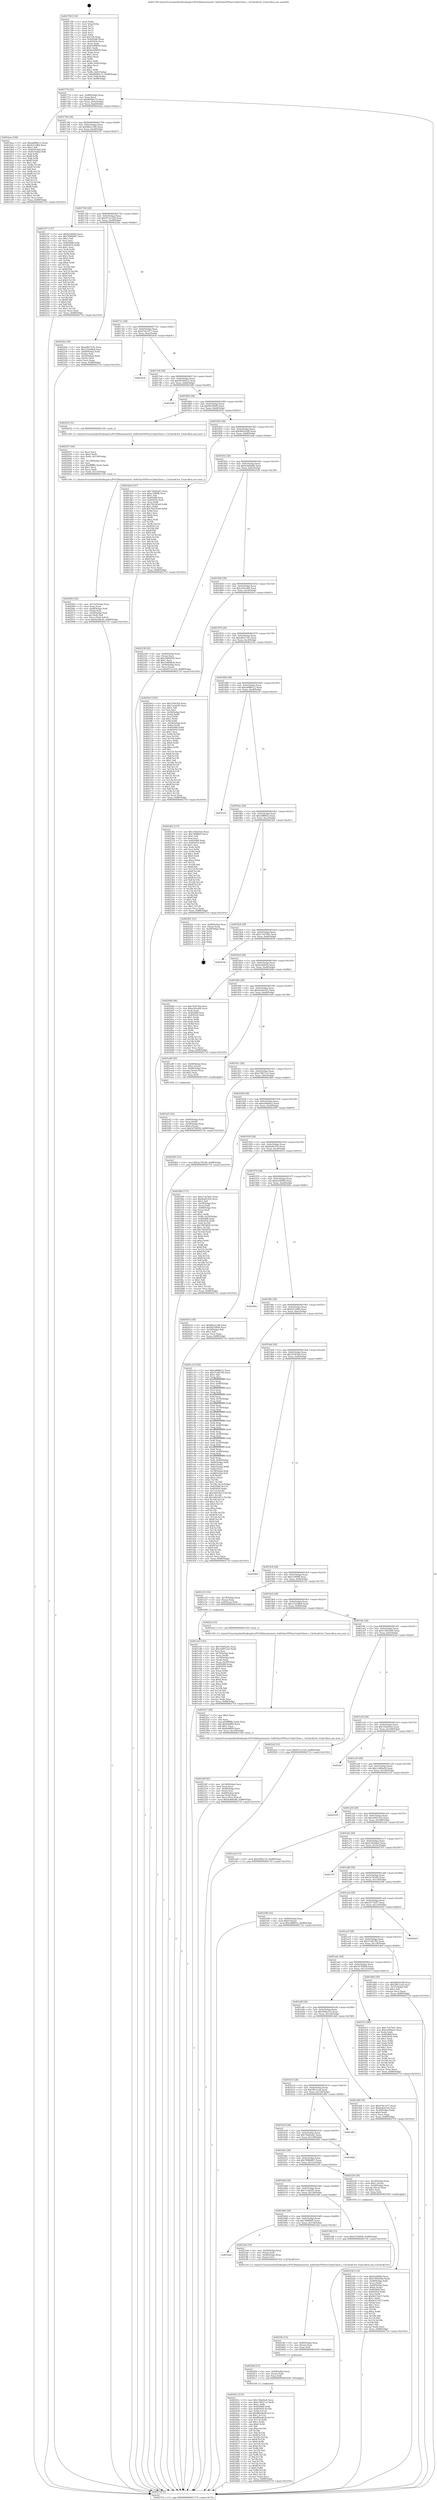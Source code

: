 digraph "0x401700" {
  label = "0x401700 (/mnt/c/Users/mathe/Desktop/tcc/POCII/binaries/extr_SoftEtherVPNsrcCedarClient.c_CnCheckCert_Final-ollvm.out::main(0))"
  labelloc = "t"
  node[shape=record]

  Entry [label="",width=0.3,height=0.3,shape=circle,fillcolor=black,style=filled]
  "0x401774" [label="{
     0x401774 [32]\l
     | [instrs]\l
     &nbsp;&nbsp;0x401774 \<+6\>: mov -0x88(%rbp),%eax\l
     &nbsp;&nbsp;0x40177a \<+2\>: mov %eax,%ecx\l
     &nbsp;&nbsp;0x40177c \<+6\>: sub $0x86946c72,%ecx\l
     &nbsp;&nbsp;0x401782 \<+6\>: mov %eax,-0x9c(%rbp)\l
     &nbsp;&nbsp;0x401788 \<+6\>: mov %ecx,-0xa0(%rbp)\l
     &nbsp;&nbsp;0x40178e \<+6\>: je 0000000000401baa \<main+0x4aa\>\l
  }"]
  "0x401baa" [label="{
     0x401baa [106]\l
     | [instrs]\l
     &nbsp;&nbsp;0x401baa \<+5\>: mov $0xad988c12,%eax\l
     &nbsp;&nbsp;0x401baf \<+5\>: mov $0x4212d6b,%ecx\l
     &nbsp;&nbsp;0x401bb4 \<+2\>: mov $0x1,%dl\l
     &nbsp;&nbsp;0x401bb6 \<+7\>: mov -0x82(%rbp),%sil\l
     &nbsp;&nbsp;0x401bbd \<+7\>: mov -0x81(%rbp),%dil\l
     &nbsp;&nbsp;0x401bc4 \<+3\>: mov %sil,%r8b\l
     &nbsp;&nbsp;0x401bc7 \<+4\>: xor $0xff,%r8b\l
     &nbsp;&nbsp;0x401bcb \<+3\>: mov %dil,%r9b\l
     &nbsp;&nbsp;0x401bce \<+4\>: xor $0xff,%r9b\l
     &nbsp;&nbsp;0x401bd2 \<+3\>: xor $0x1,%dl\l
     &nbsp;&nbsp;0x401bd5 \<+3\>: mov %r8b,%r10b\l
     &nbsp;&nbsp;0x401bd8 \<+4\>: and $0xff,%r10b\l
     &nbsp;&nbsp;0x401bdc \<+3\>: and %dl,%sil\l
     &nbsp;&nbsp;0x401bdf \<+3\>: mov %r9b,%r11b\l
     &nbsp;&nbsp;0x401be2 \<+4\>: and $0xff,%r11b\l
     &nbsp;&nbsp;0x401be6 \<+3\>: and %dl,%dil\l
     &nbsp;&nbsp;0x401be9 \<+3\>: or %sil,%r10b\l
     &nbsp;&nbsp;0x401bec \<+3\>: or %dil,%r11b\l
     &nbsp;&nbsp;0x401bef \<+3\>: xor %r11b,%r10b\l
     &nbsp;&nbsp;0x401bf2 \<+3\>: or %r9b,%r8b\l
     &nbsp;&nbsp;0x401bf5 \<+4\>: xor $0xff,%r8b\l
     &nbsp;&nbsp;0x401bf9 \<+3\>: or $0x1,%dl\l
     &nbsp;&nbsp;0x401bfc \<+3\>: and %dl,%r8b\l
     &nbsp;&nbsp;0x401bff \<+3\>: or %r8b,%r10b\l
     &nbsp;&nbsp;0x401c02 \<+4\>: test $0x1,%r10b\l
     &nbsp;&nbsp;0x401c06 \<+3\>: cmovne %ecx,%eax\l
     &nbsp;&nbsp;0x401c09 \<+6\>: mov %eax,-0x88(%rbp)\l
     &nbsp;&nbsp;0x401c0f \<+5\>: jmp 0000000000402716 \<main+0x1016\>\l
  }"]
  "0x401794" [label="{
     0x401794 [28]\l
     | [instrs]\l
     &nbsp;&nbsp;0x401794 \<+5\>: jmp 0000000000401799 \<main+0x99\>\l
     &nbsp;&nbsp;0x401799 \<+6\>: mov -0x9c(%rbp),%eax\l
     &nbsp;&nbsp;0x40179f \<+5\>: sub $0x88ea1246,%eax\l
     &nbsp;&nbsp;0x4017a4 \<+6\>: mov %eax,-0xa4(%rbp)\l
     &nbsp;&nbsp;0x4017aa \<+6\>: je 0000000000402197 \<main+0xa97\>\l
  }"]
  "0x402716" [label="{
     0x402716 [5]\l
     | [instrs]\l
     &nbsp;&nbsp;0x402716 \<+5\>: jmp 0000000000401774 \<main+0x74\>\l
  }"]
  "0x401700" [label="{
     0x401700 [116]\l
     | [instrs]\l
     &nbsp;&nbsp;0x401700 \<+1\>: push %rbp\l
     &nbsp;&nbsp;0x401701 \<+3\>: mov %rsp,%rbp\l
     &nbsp;&nbsp;0x401704 \<+2\>: push %r15\l
     &nbsp;&nbsp;0x401706 \<+2\>: push %r14\l
     &nbsp;&nbsp;0x401708 \<+2\>: push %r13\l
     &nbsp;&nbsp;0x40170a \<+2\>: push %r12\l
     &nbsp;&nbsp;0x40170c \<+1\>: push %rbx\l
     &nbsp;&nbsp;0x40170d \<+7\>: sub $0x138,%rsp\l
     &nbsp;&nbsp;0x401714 \<+7\>: mov 0x405068,%eax\l
     &nbsp;&nbsp;0x40171b \<+7\>: mov 0x405054,%ecx\l
     &nbsp;&nbsp;0x401722 \<+2\>: mov %eax,%edx\l
     &nbsp;&nbsp;0x401724 \<+6\>: sub $0xb16f9830,%edx\l
     &nbsp;&nbsp;0x40172a \<+3\>: sub $0x1,%edx\l
     &nbsp;&nbsp;0x40172d \<+6\>: add $0xb16f9830,%edx\l
     &nbsp;&nbsp;0x401733 \<+3\>: imul %edx,%eax\l
     &nbsp;&nbsp;0x401736 \<+3\>: and $0x1,%eax\l
     &nbsp;&nbsp;0x401739 \<+3\>: cmp $0x0,%eax\l
     &nbsp;&nbsp;0x40173c \<+4\>: sete %r8b\l
     &nbsp;&nbsp;0x401740 \<+4\>: and $0x1,%r8b\l
     &nbsp;&nbsp;0x401744 \<+7\>: mov %r8b,-0x82(%rbp)\l
     &nbsp;&nbsp;0x40174b \<+3\>: cmp $0xa,%ecx\l
     &nbsp;&nbsp;0x40174e \<+4\>: setl %r8b\l
     &nbsp;&nbsp;0x401752 \<+4\>: and $0x1,%r8b\l
     &nbsp;&nbsp;0x401756 \<+7\>: mov %r8b,-0x81(%rbp)\l
     &nbsp;&nbsp;0x40175d \<+10\>: movl $0x86946c72,-0x88(%rbp)\l
     &nbsp;&nbsp;0x401767 \<+6\>: mov %edi,-0x8c(%rbp)\l
     &nbsp;&nbsp;0x40176d \<+7\>: mov %rsi,-0x98(%rbp)\l
  }"]
  Exit [label="",width=0.3,height=0.3,shape=circle,fillcolor=black,style=filled,peripheries=2]
  "0x402197" [label="{
     0x402197 [137]\l
     | [instrs]\l
     &nbsp;&nbsp;0x402197 \<+5\>: mov $0xfe200f44,%eax\l
     &nbsp;&nbsp;0x40219c \<+5\>: mov $0x7898d067,%ecx\l
     &nbsp;&nbsp;0x4021a1 \<+2\>: mov $0x1,%dl\l
     &nbsp;&nbsp;0x4021a3 \<+2\>: xor %esi,%esi\l
     &nbsp;&nbsp;0x4021a5 \<+7\>: mov 0x405068,%edi\l
     &nbsp;&nbsp;0x4021ac \<+8\>: mov 0x405054,%r8d\l
     &nbsp;&nbsp;0x4021b4 \<+3\>: sub $0x1,%esi\l
     &nbsp;&nbsp;0x4021b7 \<+3\>: mov %edi,%r9d\l
     &nbsp;&nbsp;0x4021ba \<+3\>: add %esi,%r9d\l
     &nbsp;&nbsp;0x4021bd \<+4\>: imul %r9d,%edi\l
     &nbsp;&nbsp;0x4021c1 \<+3\>: and $0x1,%edi\l
     &nbsp;&nbsp;0x4021c4 \<+3\>: cmp $0x0,%edi\l
     &nbsp;&nbsp;0x4021c7 \<+4\>: sete %r10b\l
     &nbsp;&nbsp;0x4021cb \<+4\>: cmp $0xa,%r8d\l
     &nbsp;&nbsp;0x4021cf \<+4\>: setl %r11b\l
     &nbsp;&nbsp;0x4021d3 \<+3\>: mov %r10b,%bl\l
     &nbsp;&nbsp;0x4021d6 \<+3\>: xor $0xff,%bl\l
     &nbsp;&nbsp;0x4021d9 \<+3\>: mov %r11b,%r14b\l
     &nbsp;&nbsp;0x4021dc \<+4\>: xor $0xff,%r14b\l
     &nbsp;&nbsp;0x4021e0 \<+3\>: xor $0x0,%dl\l
     &nbsp;&nbsp;0x4021e3 \<+3\>: mov %bl,%r15b\l
     &nbsp;&nbsp;0x4021e6 \<+4\>: and $0x0,%r15b\l
     &nbsp;&nbsp;0x4021ea \<+3\>: and %dl,%r10b\l
     &nbsp;&nbsp;0x4021ed \<+3\>: mov %r14b,%r12b\l
     &nbsp;&nbsp;0x4021f0 \<+4\>: and $0x0,%r12b\l
     &nbsp;&nbsp;0x4021f4 \<+3\>: and %dl,%r11b\l
     &nbsp;&nbsp;0x4021f7 \<+3\>: or %r10b,%r15b\l
     &nbsp;&nbsp;0x4021fa \<+3\>: or %r11b,%r12b\l
     &nbsp;&nbsp;0x4021fd \<+3\>: xor %r12b,%r15b\l
     &nbsp;&nbsp;0x402200 \<+3\>: or %r14b,%bl\l
     &nbsp;&nbsp;0x402203 \<+3\>: xor $0xff,%bl\l
     &nbsp;&nbsp;0x402206 \<+3\>: or $0x0,%dl\l
     &nbsp;&nbsp;0x402209 \<+2\>: and %dl,%bl\l
     &nbsp;&nbsp;0x40220b \<+3\>: or %bl,%r15b\l
     &nbsp;&nbsp;0x40220e \<+4\>: test $0x1,%r15b\l
     &nbsp;&nbsp;0x402212 \<+3\>: cmovne %ecx,%eax\l
     &nbsp;&nbsp;0x402215 \<+6\>: mov %eax,-0x88(%rbp)\l
     &nbsp;&nbsp;0x40221b \<+5\>: jmp 0000000000402716 \<main+0x1016\>\l
  }"]
  "0x4017b0" [label="{
     0x4017b0 [28]\l
     | [instrs]\l
     &nbsp;&nbsp;0x4017b0 \<+5\>: jmp 00000000004017b5 \<main+0xb5\>\l
     &nbsp;&nbsp;0x4017b5 \<+6\>: mov -0x9c(%rbp),%eax\l
     &nbsp;&nbsp;0x4017bb \<+5\>: sub $0x957a1220,%eax\l
     &nbsp;&nbsp;0x4017c0 \<+6\>: mov %eax,-0xa8(%rbp)\l
     &nbsp;&nbsp;0x4017c6 \<+6\>: je 00000000004022be \<main+0xbbe\>\l
  }"]
  "0x40241c" [label="{
     0x40241c [153]\l
     | [instrs]\l
     &nbsp;&nbsp;0x40241c \<+5\>: mov $0x158a45e4,%ecx\l
     &nbsp;&nbsp;0x402421 \<+5\>: mov $0xe79027a1,%edx\l
     &nbsp;&nbsp;0x402426 \<+3\>: mov $0x1,%r8b\l
     &nbsp;&nbsp;0x402429 \<+8\>: mov 0x405068,%r9d\l
     &nbsp;&nbsp;0x402431 \<+8\>: mov 0x405054,%r10d\l
     &nbsp;&nbsp;0x402439 \<+3\>: mov %r9d,%r11d\l
     &nbsp;&nbsp;0x40243c \<+7\>: add $0xf86edb38,%r11d\l
     &nbsp;&nbsp;0x402443 \<+4\>: sub $0x1,%r11d\l
     &nbsp;&nbsp;0x402447 \<+7\>: sub $0xf86edb38,%r11d\l
     &nbsp;&nbsp;0x40244e \<+4\>: imul %r11d,%r9d\l
     &nbsp;&nbsp;0x402452 \<+4\>: and $0x1,%r9d\l
     &nbsp;&nbsp;0x402456 \<+4\>: cmp $0x0,%r9d\l
     &nbsp;&nbsp;0x40245a \<+3\>: sete %bl\l
     &nbsp;&nbsp;0x40245d \<+4\>: cmp $0xa,%r10d\l
     &nbsp;&nbsp;0x402461 \<+4\>: setl %r14b\l
     &nbsp;&nbsp;0x402465 \<+3\>: mov %bl,%r15b\l
     &nbsp;&nbsp;0x402468 \<+4\>: xor $0xff,%r15b\l
     &nbsp;&nbsp;0x40246c \<+3\>: mov %r14b,%r12b\l
     &nbsp;&nbsp;0x40246f \<+4\>: xor $0xff,%r12b\l
     &nbsp;&nbsp;0x402473 \<+4\>: xor $0x0,%r8b\l
     &nbsp;&nbsp;0x402477 \<+3\>: mov %r15b,%r13b\l
     &nbsp;&nbsp;0x40247a \<+4\>: and $0x0,%r13b\l
     &nbsp;&nbsp;0x40247e \<+3\>: and %r8b,%bl\l
     &nbsp;&nbsp;0x402481 \<+3\>: mov %r12b,%al\l
     &nbsp;&nbsp;0x402484 \<+2\>: and $0x0,%al\l
     &nbsp;&nbsp;0x402486 \<+3\>: and %r8b,%r14b\l
     &nbsp;&nbsp;0x402489 \<+3\>: or %bl,%r13b\l
     &nbsp;&nbsp;0x40248c \<+3\>: or %r14b,%al\l
     &nbsp;&nbsp;0x40248f \<+3\>: xor %al,%r13b\l
     &nbsp;&nbsp;0x402492 \<+3\>: or %r12b,%r15b\l
     &nbsp;&nbsp;0x402495 \<+4\>: xor $0xff,%r15b\l
     &nbsp;&nbsp;0x402499 \<+4\>: or $0x0,%r8b\l
     &nbsp;&nbsp;0x40249d \<+3\>: and %r8b,%r15b\l
     &nbsp;&nbsp;0x4024a0 \<+3\>: or %r15b,%r13b\l
     &nbsp;&nbsp;0x4024a3 \<+4\>: test $0x1,%r13b\l
     &nbsp;&nbsp;0x4024a7 \<+3\>: cmovne %edx,%ecx\l
     &nbsp;&nbsp;0x4024aa \<+6\>: mov %ecx,-0x88(%rbp)\l
     &nbsp;&nbsp;0x4024b0 \<+5\>: jmp 0000000000402716 \<main+0x1016\>\l
  }"]
  "0x4022be" [label="{
     0x4022be [36]\l
     | [instrs]\l
     &nbsp;&nbsp;0x4022be \<+5\>: mov $0xa8027c45,%eax\l
     &nbsp;&nbsp;0x4022c3 \<+5\>: mov $0x125e48e8,%ecx\l
     &nbsp;&nbsp;0x4022c8 \<+4\>: mov -0x40(%rbp),%rdx\l
     &nbsp;&nbsp;0x4022cc \<+2\>: mov (%rdx),%esi\l
     &nbsp;&nbsp;0x4022ce \<+4\>: mov -0x50(%rbp),%rdx\l
     &nbsp;&nbsp;0x4022d2 \<+2\>: cmp (%rdx),%esi\l
     &nbsp;&nbsp;0x4022d4 \<+3\>: cmovl %ecx,%eax\l
     &nbsp;&nbsp;0x4022d7 \<+6\>: mov %eax,-0x88(%rbp)\l
     &nbsp;&nbsp;0x4022dd \<+5\>: jmp 0000000000402716 \<main+0x1016\>\l
  }"]
  "0x4017cc" [label="{
     0x4017cc [28]\l
     | [instrs]\l
     &nbsp;&nbsp;0x4017cc \<+5\>: jmp 00000000004017d1 \<main+0xd1\>\l
     &nbsp;&nbsp;0x4017d1 \<+6\>: mov -0x9c(%rbp),%eax\l
     &nbsp;&nbsp;0x4017d7 \<+5\>: sub $0x97dc1d77,%eax\l
     &nbsp;&nbsp;0x4017dc \<+6\>: mov %eax,-0xac(%rbp)\l
     &nbsp;&nbsp;0x4017e2 \<+6\>: je 00000000004024c4 \<main+0xdc4\>\l
  }"]
  "0x40240d" [label="{
     0x40240d [15]\l
     | [instrs]\l
     &nbsp;&nbsp;0x40240d \<+4\>: mov -0x48(%rbp),%rax\l
     &nbsp;&nbsp;0x402411 \<+3\>: mov (%rax),%rax\l
     &nbsp;&nbsp;0x402414 \<+3\>: mov %rax,%rdi\l
     &nbsp;&nbsp;0x402417 \<+5\>: call 0000000000401030 \<free@plt\>\l
     | [calls]\l
     &nbsp;&nbsp;0x401030 \{1\} (unknown)\l
  }"]
  "0x4024c4" [label="{
     0x4024c4\l
  }", style=dashed]
  "0x4017e8" [label="{
     0x4017e8 [28]\l
     | [instrs]\l
     &nbsp;&nbsp;0x4017e8 \<+5\>: jmp 00000000004017ed \<main+0xed\>\l
     &nbsp;&nbsp;0x4017ed \<+6\>: mov -0x9c(%rbp),%eax\l
     &nbsp;&nbsp;0x4017f3 \<+5\>: sub $0x99196412,%eax\l
     &nbsp;&nbsp;0x4017f8 \<+6\>: mov %eax,-0xb0(%rbp)\l
     &nbsp;&nbsp;0x4017fe \<+6\>: je 0000000000402589 \<main+0xe89\>\l
  }"]
  "0x4023fe" [label="{
     0x4023fe [15]\l
     | [instrs]\l
     &nbsp;&nbsp;0x4023fe \<+4\>: mov -0x60(%rbp),%rax\l
     &nbsp;&nbsp;0x402402 \<+3\>: mov (%rax),%rax\l
     &nbsp;&nbsp;0x402405 \<+3\>: mov %rax,%rdi\l
     &nbsp;&nbsp;0x402408 \<+5\>: call 0000000000401030 \<free@plt\>\l
     | [calls]\l
     &nbsp;&nbsp;0x401030 \{1\} (unknown)\l
  }"]
  "0x402589" [label="{
     0x402589\l
  }", style=dashed]
  "0x401804" [label="{
     0x401804 [28]\l
     | [instrs]\l
     &nbsp;&nbsp;0x401804 \<+5\>: jmp 0000000000401809 \<main+0x109\>\l
     &nbsp;&nbsp;0x401809 \<+6\>: mov -0x9c(%rbp),%eax\l
     &nbsp;&nbsp;0x40180f \<+5\>: sub $0x9b25fb49,%eax\l
     &nbsp;&nbsp;0x401814 \<+6\>: mov %eax,-0xb4(%rbp)\l
     &nbsp;&nbsp;0x40181a \<+6\>: je 0000000000402032 \<main+0x932\>\l
  }"]
  "0x401ba0" [label="{
     0x401ba0\l
  }", style=dashed]
  "0x402032" [label="{
     0x402032 [5]\l
     | [instrs]\l
     &nbsp;&nbsp;0x402032 \<+5\>: call 0000000000401160 \<next_i\>\l
     | [calls]\l
     &nbsp;&nbsp;0x401160 \{1\} (/mnt/c/Users/mathe/Desktop/tcc/POCII/binaries/extr_SoftEtherVPNsrcCedarClient.c_CnCheckCert_Final-ollvm.out::next_i)\l
  }"]
  "0x401820" [label="{
     0x401820 [28]\l
     | [instrs]\l
     &nbsp;&nbsp;0x401820 \<+5\>: jmp 0000000000401825 \<main+0x125\>\l
     &nbsp;&nbsp;0x401825 \<+6\>: mov -0x9c(%rbp),%eax\l
     &nbsp;&nbsp;0x40182b \<+5\>: sub $0x9b85a548,%eax\l
     &nbsp;&nbsp;0x401830 \<+6\>: mov %eax,-0xb8(%rbp)\l
     &nbsp;&nbsp;0x401836 \<+6\>: je 0000000000401da0 \<main+0x6a0\>\l
  }"]
  "0x4023eb" [label="{
     0x4023eb [19]\l
     | [instrs]\l
     &nbsp;&nbsp;0x4023eb \<+4\>: mov -0x60(%rbp),%rax\l
     &nbsp;&nbsp;0x4023ef \<+3\>: mov (%rax),%rdi\l
     &nbsp;&nbsp;0x4023f2 \<+4\>: mov -0x48(%rbp),%rax\l
     &nbsp;&nbsp;0x4023f6 \<+3\>: mov (%rax),%rsi\l
     &nbsp;&nbsp;0x4023f9 \<+5\>: call 00000000004013c0 \<CnCheckCert\>\l
     | [calls]\l
     &nbsp;&nbsp;0x4013c0 \{1\} (/mnt/c/Users/mathe/Desktop/tcc/POCII/binaries/extr_SoftEtherVPNsrcCedarClient.c_CnCheckCert_Final-ollvm.out::CnCheckCert)\l
  }"]
  "0x401da0" [label="{
     0x401da0 [147]\l
     | [instrs]\l
     &nbsp;&nbsp;0x401da0 \<+5\>: mov $0x744d5a41,%eax\l
     &nbsp;&nbsp;0x401da5 \<+5\>: mov $0xa7d99f8,%ecx\l
     &nbsp;&nbsp;0x401daa \<+2\>: mov $0x1,%dl\l
     &nbsp;&nbsp;0x401dac \<+7\>: mov 0x405068,%esi\l
     &nbsp;&nbsp;0x401db3 \<+7\>: mov 0x405054,%edi\l
     &nbsp;&nbsp;0x401dba \<+3\>: mov %esi,%r8d\l
     &nbsp;&nbsp;0x401dbd \<+7\>: sub $0x782243e8,%r8d\l
     &nbsp;&nbsp;0x401dc4 \<+4\>: sub $0x1,%r8d\l
     &nbsp;&nbsp;0x401dc8 \<+7\>: add $0x782243e8,%r8d\l
     &nbsp;&nbsp;0x401dcf \<+4\>: imul %r8d,%esi\l
     &nbsp;&nbsp;0x401dd3 \<+3\>: and $0x1,%esi\l
     &nbsp;&nbsp;0x401dd6 \<+3\>: cmp $0x0,%esi\l
     &nbsp;&nbsp;0x401dd9 \<+4\>: sete %r9b\l
     &nbsp;&nbsp;0x401ddd \<+3\>: cmp $0xa,%edi\l
     &nbsp;&nbsp;0x401de0 \<+4\>: setl %r10b\l
     &nbsp;&nbsp;0x401de4 \<+3\>: mov %r9b,%r11b\l
     &nbsp;&nbsp;0x401de7 \<+4\>: xor $0xff,%r11b\l
     &nbsp;&nbsp;0x401deb \<+3\>: mov %r10b,%bl\l
     &nbsp;&nbsp;0x401dee \<+3\>: xor $0xff,%bl\l
     &nbsp;&nbsp;0x401df1 \<+3\>: xor $0x0,%dl\l
     &nbsp;&nbsp;0x401df4 \<+3\>: mov %r11b,%r14b\l
     &nbsp;&nbsp;0x401df7 \<+4\>: and $0x0,%r14b\l
     &nbsp;&nbsp;0x401dfb \<+3\>: and %dl,%r9b\l
     &nbsp;&nbsp;0x401dfe \<+3\>: mov %bl,%r15b\l
     &nbsp;&nbsp;0x401e01 \<+4\>: and $0x0,%r15b\l
     &nbsp;&nbsp;0x401e05 \<+3\>: and %dl,%r10b\l
     &nbsp;&nbsp;0x401e08 \<+3\>: or %r9b,%r14b\l
     &nbsp;&nbsp;0x401e0b \<+3\>: or %r10b,%r15b\l
     &nbsp;&nbsp;0x401e0e \<+3\>: xor %r15b,%r14b\l
     &nbsp;&nbsp;0x401e11 \<+3\>: or %bl,%r11b\l
     &nbsp;&nbsp;0x401e14 \<+4\>: xor $0xff,%r11b\l
     &nbsp;&nbsp;0x401e18 \<+3\>: or $0x0,%dl\l
     &nbsp;&nbsp;0x401e1b \<+3\>: and %dl,%r11b\l
     &nbsp;&nbsp;0x401e1e \<+3\>: or %r11b,%r14b\l
     &nbsp;&nbsp;0x401e21 \<+4\>: test $0x1,%r14b\l
     &nbsp;&nbsp;0x401e25 \<+3\>: cmovne %ecx,%eax\l
     &nbsp;&nbsp;0x401e28 \<+6\>: mov %eax,-0x88(%rbp)\l
     &nbsp;&nbsp;0x401e2e \<+5\>: jmp 0000000000402716 \<main+0x1016\>\l
  }"]
  "0x40183c" [label="{
     0x40183c [28]\l
     | [instrs]\l
     &nbsp;&nbsp;0x40183c \<+5\>: jmp 0000000000401841 \<main+0x141\>\l
     &nbsp;&nbsp;0x401841 \<+6\>: mov -0x9c(%rbp),%eax\l
     &nbsp;&nbsp;0x401847 \<+5\>: sub $0x9c469a80,%eax\l
     &nbsp;&nbsp;0x40184c \<+6\>: mov %eax,-0xbc(%rbp)\l
     &nbsp;&nbsp;0x401852 \<+6\>: je 0000000000402338 \<main+0xc38\>\l
  }"]
  "0x40230f" [label="{
     0x40230f [41]\l
     | [instrs]\l
     &nbsp;&nbsp;0x40230f \<+6\>: mov -0x140(%rbp),%ecx\l
     &nbsp;&nbsp;0x402315 \<+3\>: imul %eax,%ecx\l
     &nbsp;&nbsp;0x402318 \<+4\>: mov -0x48(%rbp),%rsi\l
     &nbsp;&nbsp;0x40231c \<+3\>: mov (%rsi),%rsi\l
     &nbsp;&nbsp;0x40231f \<+4\>: mov -0x40(%rbp),%rdi\l
     &nbsp;&nbsp;0x402323 \<+3\>: movslq (%rdi),%rdi\l
     &nbsp;&nbsp;0x402326 \<+3\>: mov %ecx,(%rsi,%rdi,4)\l
     &nbsp;&nbsp;0x402329 \<+10\>: movl $0x9c469a80,-0x88(%rbp)\l
     &nbsp;&nbsp;0x402333 \<+5\>: jmp 0000000000402716 \<main+0x1016\>\l
  }"]
  "0x402338" [label="{
     0x402338 [42]\l
     | [instrs]\l
     &nbsp;&nbsp;0x402338 \<+4\>: mov -0x40(%rbp),%rax\l
     &nbsp;&nbsp;0x40233c \<+2\>: mov (%rax),%ecx\l
     &nbsp;&nbsp;0x40233e \<+6\>: sub $0xc9484826,%ecx\l
     &nbsp;&nbsp;0x402344 \<+3\>: add $0x1,%ecx\l
     &nbsp;&nbsp;0x402347 \<+6\>: add $0xc9484826,%ecx\l
     &nbsp;&nbsp;0x40234d \<+4\>: mov -0x40(%rbp),%rax\l
     &nbsp;&nbsp;0x402351 \<+2\>: mov %ecx,(%rax)\l
     &nbsp;&nbsp;0x402353 \<+10\>: movl $0x957a1220,-0x88(%rbp)\l
     &nbsp;&nbsp;0x40235d \<+5\>: jmp 0000000000402716 \<main+0x1016\>\l
  }"]
  "0x401858" [label="{
     0x401858 [28]\l
     | [instrs]\l
     &nbsp;&nbsp;0x401858 \<+5\>: jmp 000000000040185d \<main+0x15d\>\l
     &nbsp;&nbsp;0x40185d \<+6\>: mov -0x9c(%rbp),%eax\l
     &nbsp;&nbsp;0x401863 \<+5\>: sub $0xa50ce4f4,%eax\l
     &nbsp;&nbsp;0x401868 \<+6\>: mov %eax,-0xc0(%rbp)\l
     &nbsp;&nbsp;0x40186e \<+6\>: je 00000000004020e3 \<main+0x9e3\>\l
  }"]
  "0x4022e7" [label="{
     0x4022e7 [40]\l
     | [instrs]\l
     &nbsp;&nbsp;0x4022e7 \<+5\>: mov $0x2,%ecx\l
     &nbsp;&nbsp;0x4022ec \<+1\>: cltd\l
     &nbsp;&nbsp;0x4022ed \<+2\>: idiv %ecx\l
     &nbsp;&nbsp;0x4022ef \<+6\>: imul $0xfffffffe,%edx,%ecx\l
     &nbsp;&nbsp;0x4022f5 \<+6\>: add $0x8abff09,%ecx\l
     &nbsp;&nbsp;0x4022fb \<+3\>: add $0x1,%ecx\l
     &nbsp;&nbsp;0x4022fe \<+6\>: sub $0x8abff09,%ecx\l
     &nbsp;&nbsp;0x402304 \<+6\>: mov %ecx,-0x140(%rbp)\l
     &nbsp;&nbsp;0x40230a \<+5\>: call 0000000000401160 \<next_i\>\l
     | [calls]\l
     &nbsp;&nbsp;0x401160 \{1\} (/mnt/c/Users/mathe/Desktop/tcc/POCII/binaries/extr_SoftEtherVPNsrcCedarClient.c_CnCheckCert_Final-ollvm.out::next_i)\l
  }"]
  "0x4020e3" [label="{
     0x4020e3 [165]\l
     | [instrs]\l
     &nbsp;&nbsp;0x4020e3 \<+5\>: mov $0x7b30164,%eax\l
     &nbsp;&nbsp;0x4020e8 \<+5\>: mov $0x7ceab3f1,%ecx\l
     &nbsp;&nbsp;0x4020ed \<+2\>: mov $0x1,%dl\l
     &nbsp;&nbsp;0x4020ef \<+2\>: xor %esi,%esi\l
     &nbsp;&nbsp;0x4020f1 \<+4\>: mov -0x58(%rbp),%rdi\l
     &nbsp;&nbsp;0x4020f5 \<+3\>: mov (%rdi),%r8d\l
     &nbsp;&nbsp;0x4020f8 \<+3\>: mov %esi,%r9d\l
     &nbsp;&nbsp;0x4020fb \<+4\>: sub $0x1,%r9d\l
     &nbsp;&nbsp;0x4020ff \<+3\>: sub %r9d,%r8d\l
     &nbsp;&nbsp;0x402102 \<+4\>: mov -0x58(%rbp),%rdi\l
     &nbsp;&nbsp;0x402106 \<+3\>: mov %r8d,(%rdi)\l
     &nbsp;&nbsp;0x402109 \<+8\>: mov 0x405068,%r8d\l
     &nbsp;&nbsp;0x402111 \<+8\>: mov 0x405054,%r9d\l
     &nbsp;&nbsp;0x402119 \<+3\>: sub $0x1,%esi\l
     &nbsp;&nbsp;0x40211c \<+3\>: mov %r8d,%r10d\l
     &nbsp;&nbsp;0x40211f \<+3\>: add %esi,%r10d\l
     &nbsp;&nbsp;0x402122 \<+4\>: imul %r10d,%r8d\l
     &nbsp;&nbsp;0x402126 \<+4\>: and $0x1,%r8d\l
     &nbsp;&nbsp;0x40212a \<+4\>: cmp $0x0,%r8d\l
     &nbsp;&nbsp;0x40212e \<+4\>: sete %r11b\l
     &nbsp;&nbsp;0x402132 \<+4\>: cmp $0xa,%r9d\l
     &nbsp;&nbsp;0x402136 \<+3\>: setl %bl\l
     &nbsp;&nbsp;0x402139 \<+3\>: mov %r11b,%r14b\l
     &nbsp;&nbsp;0x40213c \<+4\>: xor $0xff,%r14b\l
     &nbsp;&nbsp;0x402140 \<+3\>: mov %bl,%r15b\l
     &nbsp;&nbsp;0x402143 \<+4\>: xor $0xff,%r15b\l
     &nbsp;&nbsp;0x402147 \<+3\>: xor $0x1,%dl\l
     &nbsp;&nbsp;0x40214a \<+3\>: mov %r14b,%r12b\l
     &nbsp;&nbsp;0x40214d \<+4\>: and $0xff,%r12b\l
     &nbsp;&nbsp;0x402151 \<+3\>: and %dl,%r11b\l
     &nbsp;&nbsp;0x402154 \<+3\>: mov %r15b,%r13b\l
     &nbsp;&nbsp;0x402157 \<+4\>: and $0xff,%r13b\l
     &nbsp;&nbsp;0x40215b \<+2\>: and %dl,%bl\l
     &nbsp;&nbsp;0x40215d \<+3\>: or %r11b,%r12b\l
     &nbsp;&nbsp;0x402160 \<+3\>: or %bl,%r13b\l
     &nbsp;&nbsp;0x402163 \<+3\>: xor %r13b,%r12b\l
     &nbsp;&nbsp;0x402166 \<+3\>: or %r15b,%r14b\l
     &nbsp;&nbsp;0x402169 \<+4\>: xor $0xff,%r14b\l
     &nbsp;&nbsp;0x40216d \<+3\>: or $0x1,%dl\l
     &nbsp;&nbsp;0x402170 \<+3\>: and %dl,%r14b\l
     &nbsp;&nbsp;0x402173 \<+3\>: or %r14b,%r12b\l
     &nbsp;&nbsp;0x402176 \<+4\>: test $0x1,%r12b\l
     &nbsp;&nbsp;0x40217a \<+3\>: cmovne %ecx,%eax\l
     &nbsp;&nbsp;0x40217d \<+6\>: mov %eax,-0x88(%rbp)\l
     &nbsp;&nbsp;0x402183 \<+5\>: jmp 0000000000402716 \<main+0x1016\>\l
  }"]
  "0x401874" [label="{
     0x401874 [28]\l
     | [instrs]\l
     &nbsp;&nbsp;0x401874 \<+5\>: jmp 0000000000401879 \<main+0x179\>\l
     &nbsp;&nbsp;0x401879 \<+6\>: mov -0x9c(%rbp),%eax\l
     &nbsp;&nbsp;0x40187f \<+5\>: sub $0xa8027c45,%eax\l
     &nbsp;&nbsp;0x401884 \<+6\>: mov %eax,-0xc4(%rbp)\l
     &nbsp;&nbsp;0x40188a \<+6\>: je 0000000000402362 \<main+0xc62\>\l
  }"]
  "0x40223d" [label="{
     0x40223d [114]\l
     | [instrs]\l
     &nbsp;&nbsp;0x40223d \<+5\>: mov $0xfe200f44,%ecx\l
     &nbsp;&nbsp;0x402242 \<+5\>: mov $0x13902640,%edx\l
     &nbsp;&nbsp;0x402247 \<+4\>: mov -0x48(%rbp),%rdi\l
     &nbsp;&nbsp;0x40224b \<+3\>: mov %rax,(%rdi)\l
     &nbsp;&nbsp;0x40224e \<+4\>: mov -0x40(%rbp),%rax\l
     &nbsp;&nbsp;0x402252 \<+6\>: movl $0x0,(%rax)\l
     &nbsp;&nbsp;0x402258 \<+7\>: mov 0x405068,%esi\l
     &nbsp;&nbsp;0x40225f \<+8\>: mov 0x405054,%r8d\l
     &nbsp;&nbsp;0x402267 \<+3\>: mov %esi,%r9d\l
     &nbsp;&nbsp;0x40226a \<+7\>: add $0x9e57cb37,%r9d\l
     &nbsp;&nbsp;0x402271 \<+4\>: sub $0x1,%r9d\l
     &nbsp;&nbsp;0x402275 \<+7\>: sub $0x9e57cb37,%r9d\l
     &nbsp;&nbsp;0x40227c \<+4\>: imul %r9d,%esi\l
     &nbsp;&nbsp;0x402280 \<+3\>: and $0x1,%esi\l
     &nbsp;&nbsp;0x402283 \<+3\>: cmp $0x0,%esi\l
     &nbsp;&nbsp;0x402286 \<+4\>: sete %r10b\l
     &nbsp;&nbsp;0x40228a \<+4\>: cmp $0xa,%r8d\l
     &nbsp;&nbsp;0x40228e \<+4\>: setl %r11b\l
     &nbsp;&nbsp;0x402292 \<+3\>: mov %r10b,%bl\l
     &nbsp;&nbsp;0x402295 \<+3\>: and %r11b,%bl\l
     &nbsp;&nbsp;0x402298 \<+3\>: xor %r11b,%r10b\l
     &nbsp;&nbsp;0x40229b \<+3\>: or %r10b,%bl\l
     &nbsp;&nbsp;0x40229e \<+3\>: test $0x1,%bl\l
     &nbsp;&nbsp;0x4022a1 \<+3\>: cmovne %edx,%ecx\l
     &nbsp;&nbsp;0x4022a4 \<+6\>: mov %ecx,-0x88(%rbp)\l
     &nbsp;&nbsp;0x4022aa \<+5\>: jmp 0000000000402716 \<main+0x1016\>\l
  }"]
  "0x402362" [label="{
     0x402362 [137]\l
     | [instrs]\l
     &nbsp;&nbsp;0x402362 \<+5\>: mov $0x158a45e4,%eax\l
     &nbsp;&nbsp;0x402367 \<+5\>: mov $0x7d9f9bf3,%ecx\l
     &nbsp;&nbsp;0x40236c \<+2\>: mov $0x1,%dl\l
     &nbsp;&nbsp;0x40236e \<+2\>: xor %esi,%esi\l
     &nbsp;&nbsp;0x402370 \<+7\>: mov 0x405068,%edi\l
     &nbsp;&nbsp;0x402377 \<+8\>: mov 0x405054,%r8d\l
     &nbsp;&nbsp;0x40237f \<+3\>: sub $0x1,%esi\l
     &nbsp;&nbsp;0x402382 \<+3\>: mov %edi,%r9d\l
     &nbsp;&nbsp;0x402385 \<+3\>: add %esi,%r9d\l
     &nbsp;&nbsp;0x402388 \<+4\>: imul %r9d,%edi\l
     &nbsp;&nbsp;0x40238c \<+3\>: and $0x1,%edi\l
     &nbsp;&nbsp;0x40238f \<+3\>: cmp $0x0,%edi\l
     &nbsp;&nbsp;0x402392 \<+4\>: sete %r10b\l
     &nbsp;&nbsp;0x402396 \<+4\>: cmp $0xa,%r8d\l
     &nbsp;&nbsp;0x40239a \<+4\>: setl %r11b\l
     &nbsp;&nbsp;0x40239e \<+3\>: mov %r10b,%bl\l
     &nbsp;&nbsp;0x4023a1 \<+3\>: xor $0xff,%bl\l
     &nbsp;&nbsp;0x4023a4 \<+3\>: mov %r11b,%r14b\l
     &nbsp;&nbsp;0x4023a7 \<+4\>: xor $0xff,%r14b\l
     &nbsp;&nbsp;0x4023ab \<+3\>: xor $0x1,%dl\l
     &nbsp;&nbsp;0x4023ae \<+3\>: mov %bl,%r15b\l
     &nbsp;&nbsp;0x4023b1 \<+4\>: and $0xff,%r15b\l
     &nbsp;&nbsp;0x4023b5 \<+3\>: and %dl,%r10b\l
     &nbsp;&nbsp;0x4023b8 \<+3\>: mov %r14b,%r12b\l
     &nbsp;&nbsp;0x4023bb \<+4\>: and $0xff,%r12b\l
     &nbsp;&nbsp;0x4023bf \<+3\>: and %dl,%r11b\l
     &nbsp;&nbsp;0x4023c2 \<+3\>: or %r10b,%r15b\l
     &nbsp;&nbsp;0x4023c5 \<+3\>: or %r11b,%r12b\l
     &nbsp;&nbsp;0x4023c8 \<+3\>: xor %r12b,%r15b\l
     &nbsp;&nbsp;0x4023cb \<+3\>: or %r14b,%bl\l
     &nbsp;&nbsp;0x4023ce \<+3\>: xor $0xff,%bl\l
     &nbsp;&nbsp;0x4023d1 \<+3\>: or $0x1,%dl\l
     &nbsp;&nbsp;0x4023d4 \<+2\>: and %dl,%bl\l
     &nbsp;&nbsp;0x4023d6 \<+3\>: or %bl,%r15b\l
     &nbsp;&nbsp;0x4023d9 \<+4\>: test $0x1,%r15b\l
     &nbsp;&nbsp;0x4023dd \<+3\>: cmovne %ecx,%eax\l
     &nbsp;&nbsp;0x4023e0 \<+6\>: mov %eax,-0x88(%rbp)\l
     &nbsp;&nbsp;0x4023e6 \<+5\>: jmp 0000000000402716 \<main+0x1016\>\l
  }"]
  "0x401890" [label="{
     0x401890 [28]\l
     | [instrs]\l
     &nbsp;&nbsp;0x401890 \<+5\>: jmp 0000000000401895 \<main+0x195\>\l
     &nbsp;&nbsp;0x401895 \<+6\>: mov -0x9c(%rbp),%eax\l
     &nbsp;&nbsp;0x40189b \<+5\>: sub $0xad988c12,%eax\l
     &nbsp;&nbsp;0x4018a0 \<+6\>: mov %eax,-0xc8(%rbp)\l
     &nbsp;&nbsp;0x4018a6 \<+6\>: je 00000000004025c6 \<main+0xec6\>\l
  }"]
  "0x401b84" [label="{
     0x401b84 [28]\l
     | [instrs]\l
     &nbsp;&nbsp;0x401b84 \<+5\>: jmp 0000000000401b89 \<main+0x489\>\l
     &nbsp;&nbsp;0x401b89 \<+6\>: mov -0x9c(%rbp),%eax\l
     &nbsp;&nbsp;0x401b8f \<+5\>: sub $0x7d9f9bf3,%eax\l
     &nbsp;&nbsp;0x401b94 \<+6\>: mov %eax,-0x134(%rbp)\l
     &nbsp;&nbsp;0x401b9a \<+6\>: je 00000000004023eb \<main+0xceb\>\l
  }"]
  "0x4025c6" [label="{
     0x4025c6\l
  }", style=dashed]
  "0x4018ac" [label="{
     0x4018ac [28]\l
     | [instrs]\l
     &nbsp;&nbsp;0x4018ac \<+5\>: jmp 00000000004018b1 \<main+0x1b1\>\l
     &nbsp;&nbsp;0x4018b1 \<+6\>: mov -0x9c(%rbp),%eax\l
     &nbsp;&nbsp;0x4018b7 \<+5\>: sub $0xc6ff065a,%eax\l
     &nbsp;&nbsp;0x4018bc \<+6\>: mov %eax,-0xcc(%rbp)\l
     &nbsp;&nbsp;0x4018c2 \<+6\>: je 00000000004025b1 \<main+0xeb1\>\l
  }"]
  "0x402188" [label="{
     0x402188 [15]\l
     | [instrs]\l
     &nbsp;&nbsp;0x402188 \<+10\>: movl $0x54700f38,-0x88(%rbp)\l
     &nbsp;&nbsp;0x402192 \<+5\>: jmp 0000000000402716 \<main+0x1016\>\l
  }"]
  "0x4025b1" [label="{
     0x4025b1 [21]\l
     | [instrs]\l
     &nbsp;&nbsp;0x4025b1 \<+4\>: mov -0x80(%rbp),%rax\l
     &nbsp;&nbsp;0x4025b5 \<+2\>: mov (%rax),%eax\l
     &nbsp;&nbsp;0x4025b7 \<+4\>: lea -0x28(%rbp),%rsp\l
     &nbsp;&nbsp;0x4025bb \<+1\>: pop %rbx\l
     &nbsp;&nbsp;0x4025bc \<+2\>: pop %r12\l
     &nbsp;&nbsp;0x4025be \<+2\>: pop %r13\l
     &nbsp;&nbsp;0x4025c0 \<+2\>: pop %r14\l
     &nbsp;&nbsp;0x4025c2 \<+2\>: pop %r15\l
     &nbsp;&nbsp;0x4025c4 \<+1\>: pop %rbp\l
     &nbsp;&nbsp;0x4025c5 \<+1\>: ret\l
  }"]
  "0x4018c8" [label="{
     0x4018c8 [28]\l
     | [instrs]\l
     &nbsp;&nbsp;0x4018c8 \<+5\>: jmp 00000000004018cd \<main+0x1cd\>\l
     &nbsp;&nbsp;0x4018cd \<+6\>: mov -0x9c(%rbp),%eax\l
     &nbsp;&nbsp;0x4018d3 \<+5\>: sub $0xc7cb70d1,%eax\l
     &nbsp;&nbsp;0x4018d8 \<+6\>: mov %eax,-0xd0(%rbp)\l
     &nbsp;&nbsp;0x4018de \<+6\>: je 000000000040263b \<main+0xf3b\>\l
  }"]
  "0x401b68" [label="{
     0x401b68 [28]\l
     | [instrs]\l
     &nbsp;&nbsp;0x401b68 \<+5\>: jmp 0000000000401b6d \<main+0x46d\>\l
     &nbsp;&nbsp;0x401b6d \<+6\>: mov -0x9c(%rbp),%eax\l
     &nbsp;&nbsp;0x401b73 \<+5\>: sub $0x7ceab3f1,%eax\l
     &nbsp;&nbsp;0x401b78 \<+6\>: mov %eax,-0x130(%rbp)\l
     &nbsp;&nbsp;0x401b7e \<+6\>: je 0000000000402188 \<main+0xa88\>\l
  }"]
  "0x40263b" [label="{
     0x40263b\l
  }", style=dashed]
  "0x4018e4" [label="{
     0x4018e4 [28]\l
     | [instrs]\l
     &nbsp;&nbsp;0x4018e4 \<+5\>: jmp 00000000004018e9 \<main+0x1e9\>\l
     &nbsp;&nbsp;0x4018e9 \<+6\>: mov -0x9c(%rbp),%eax\l
     &nbsp;&nbsp;0x4018ef \<+5\>: sub $0xda5b0cfe,%eax\l
     &nbsp;&nbsp;0x4018f4 \<+6\>: mov %eax,-0xd4(%rbp)\l
     &nbsp;&nbsp;0x4018fa \<+6\>: je 000000000040208d \<main+0x98d\>\l
  }"]
  "0x402220" [label="{
     0x402220 [29]\l
     | [instrs]\l
     &nbsp;&nbsp;0x402220 \<+4\>: mov -0x50(%rbp),%rax\l
     &nbsp;&nbsp;0x402224 \<+6\>: movl $0x1,(%rax)\l
     &nbsp;&nbsp;0x40222a \<+4\>: mov -0x50(%rbp),%rax\l
     &nbsp;&nbsp;0x40222e \<+3\>: movslq (%rax),%rax\l
     &nbsp;&nbsp;0x402231 \<+4\>: shl $0x2,%rax\l
     &nbsp;&nbsp;0x402235 \<+3\>: mov %rax,%rdi\l
     &nbsp;&nbsp;0x402238 \<+5\>: call 0000000000401050 \<malloc@plt\>\l
     | [calls]\l
     &nbsp;&nbsp;0x401050 \{1\} (unknown)\l
  }"]
  "0x40208d" [label="{
     0x40208d [86]\l
     | [instrs]\l
     &nbsp;&nbsp;0x40208d \<+5\>: mov $0x7b30164,%eax\l
     &nbsp;&nbsp;0x402092 \<+5\>: mov $0xa50ce4f4,%ecx\l
     &nbsp;&nbsp;0x402097 \<+2\>: xor %edx,%edx\l
     &nbsp;&nbsp;0x402099 \<+7\>: mov 0x405068,%esi\l
     &nbsp;&nbsp;0x4020a0 \<+7\>: mov 0x405054,%edi\l
     &nbsp;&nbsp;0x4020a7 \<+3\>: sub $0x1,%edx\l
     &nbsp;&nbsp;0x4020aa \<+3\>: mov %esi,%r8d\l
     &nbsp;&nbsp;0x4020ad \<+3\>: add %edx,%r8d\l
     &nbsp;&nbsp;0x4020b0 \<+4\>: imul %r8d,%esi\l
     &nbsp;&nbsp;0x4020b4 \<+3\>: and $0x1,%esi\l
     &nbsp;&nbsp;0x4020b7 \<+3\>: cmp $0x0,%esi\l
     &nbsp;&nbsp;0x4020ba \<+4\>: sete %r9b\l
     &nbsp;&nbsp;0x4020be \<+3\>: cmp $0xa,%edi\l
     &nbsp;&nbsp;0x4020c1 \<+4\>: setl %r10b\l
     &nbsp;&nbsp;0x4020c5 \<+3\>: mov %r9b,%r11b\l
     &nbsp;&nbsp;0x4020c8 \<+3\>: and %r10b,%r11b\l
     &nbsp;&nbsp;0x4020cb \<+3\>: xor %r10b,%r9b\l
     &nbsp;&nbsp;0x4020ce \<+3\>: or %r9b,%r11b\l
     &nbsp;&nbsp;0x4020d1 \<+4\>: test $0x1,%r11b\l
     &nbsp;&nbsp;0x4020d5 \<+3\>: cmovne %ecx,%eax\l
     &nbsp;&nbsp;0x4020d8 \<+6\>: mov %eax,-0x88(%rbp)\l
     &nbsp;&nbsp;0x4020de \<+5\>: jmp 0000000000402716 \<main+0x1016\>\l
  }"]
  "0x401900" [label="{
     0x401900 [28]\l
     | [instrs]\l
     &nbsp;&nbsp;0x401900 \<+5\>: jmp 0000000000401905 \<main+0x205\>\l
     &nbsp;&nbsp;0x401905 \<+6\>: mov -0x9c(%rbp),%eax\l
     &nbsp;&nbsp;0x40190b \<+5\>: sub $0xdc8a4145,%eax\l
     &nbsp;&nbsp;0x401910 \<+6\>: mov %eax,-0xd8(%rbp)\l
     &nbsp;&nbsp;0x401916 \<+6\>: je 0000000000401ed6 \<main+0x7d6\>\l
  }"]
  "0x401b4c" [label="{
     0x401b4c [28]\l
     | [instrs]\l
     &nbsp;&nbsp;0x401b4c \<+5\>: jmp 0000000000401b51 \<main+0x451\>\l
     &nbsp;&nbsp;0x401b51 \<+6\>: mov -0x9c(%rbp),%eax\l
     &nbsp;&nbsp;0x401b57 \<+5\>: sub $0x7898d067,%eax\l
     &nbsp;&nbsp;0x401b5c \<+6\>: mov %eax,-0x12c(%rbp)\l
     &nbsp;&nbsp;0x401b62 \<+6\>: je 0000000000402220 \<main+0xb20\>\l
  }"]
  "0x401ed6" [label="{
     0x401ed6 [29]\l
     | [instrs]\l
     &nbsp;&nbsp;0x401ed6 \<+4\>: mov -0x68(%rbp),%rax\l
     &nbsp;&nbsp;0x401eda \<+6\>: movl $0x1,(%rax)\l
     &nbsp;&nbsp;0x401ee0 \<+4\>: mov -0x68(%rbp),%rax\l
     &nbsp;&nbsp;0x401ee4 \<+3\>: movslq (%rax),%rax\l
     &nbsp;&nbsp;0x401ee7 \<+4\>: shl $0x2,%rax\l
     &nbsp;&nbsp;0x401eeb \<+3\>: mov %rax,%rdi\l
     &nbsp;&nbsp;0x401eee \<+5\>: call 0000000000401050 \<malloc@plt\>\l
     | [calls]\l
     &nbsp;&nbsp;0x401050 \{1\} (unknown)\l
  }"]
  "0x40191c" [label="{
     0x40191c [28]\l
     | [instrs]\l
     &nbsp;&nbsp;0x40191c \<+5\>: jmp 0000000000401921 \<main+0x221\>\l
     &nbsp;&nbsp;0x401921 \<+6\>: mov -0x9c(%rbp),%eax\l
     &nbsp;&nbsp;0x401927 \<+5\>: sub $0xe79027a1,%eax\l
     &nbsp;&nbsp;0x40192c \<+6\>: mov %eax,-0xdc(%rbp)\l
     &nbsp;&nbsp;0x401932 \<+6\>: je 00000000004024b5 \<main+0xdb5\>\l
  }"]
  "0x40260b" [label="{
     0x40260b\l
  }", style=dashed]
  "0x4024b5" [label="{
     0x4024b5 [15]\l
     | [instrs]\l
     &nbsp;&nbsp;0x4024b5 \<+10\>: movl $0x2a793cfb,-0x88(%rbp)\l
     &nbsp;&nbsp;0x4024bf \<+5\>: jmp 0000000000402716 \<main+0x1016\>\l
  }"]
  "0x401938" [label="{
     0x401938 [28]\l
     | [instrs]\l
     &nbsp;&nbsp;0x401938 \<+5\>: jmp 000000000040193d \<main+0x23d\>\l
     &nbsp;&nbsp;0x40193d \<+6\>: mov -0x9c(%rbp),%eax\l
     &nbsp;&nbsp;0x401943 \<+5\>: sub $0xee94dae2,%eax\l
     &nbsp;&nbsp;0x401948 \<+6\>: mov %eax,-0xe0(%rbp)\l
     &nbsp;&nbsp;0x40194e \<+6\>: je 0000000000401f69 \<main+0x869\>\l
  }"]
  "0x401b30" [label="{
     0x401b30 [28]\l
     | [instrs]\l
     &nbsp;&nbsp;0x401b30 \<+5\>: jmp 0000000000401b35 \<main+0x435\>\l
     &nbsp;&nbsp;0x401b35 \<+6\>: mov -0x9c(%rbp),%eax\l
     &nbsp;&nbsp;0x401b3b \<+5\>: sub $0x744d5a41,%eax\l
     &nbsp;&nbsp;0x401b40 \<+6\>: mov %eax,-0x128(%rbp)\l
     &nbsp;&nbsp;0x401b46 \<+6\>: je 000000000040260b \<main+0xf0b\>\l
  }"]
  "0x401f69" [label="{
     0x401f69 [171]\l
     | [instrs]\l
     &nbsp;&nbsp;0x401f69 \<+5\>: mov $0xc7cb70d1,%eax\l
     &nbsp;&nbsp;0x401f6e \<+5\>: mov $0xfba8191b,%ecx\l
     &nbsp;&nbsp;0x401f73 \<+2\>: mov $0x1,%dl\l
     &nbsp;&nbsp;0x401f75 \<+4\>: mov -0x58(%rbp),%rsi\l
     &nbsp;&nbsp;0x401f79 \<+2\>: mov (%rsi),%edi\l
     &nbsp;&nbsp;0x401f7b \<+4\>: mov -0x68(%rbp),%rsi\l
     &nbsp;&nbsp;0x401f7f \<+2\>: cmp (%rsi),%edi\l
     &nbsp;&nbsp;0x401f81 \<+4\>: setl %r8b\l
     &nbsp;&nbsp;0x401f85 \<+4\>: and $0x1,%r8b\l
     &nbsp;&nbsp;0x401f89 \<+4\>: mov %r8b,-0x29(%rbp)\l
     &nbsp;&nbsp;0x401f8d \<+7\>: mov 0x405068,%edi\l
     &nbsp;&nbsp;0x401f94 \<+8\>: mov 0x405054,%r9d\l
     &nbsp;&nbsp;0x401f9c \<+3\>: mov %edi,%r10d\l
     &nbsp;&nbsp;0x401f9f \<+7\>: sub $0x74056f29,%r10d\l
     &nbsp;&nbsp;0x401fa6 \<+4\>: sub $0x1,%r10d\l
     &nbsp;&nbsp;0x401faa \<+7\>: add $0x74056f29,%r10d\l
     &nbsp;&nbsp;0x401fb1 \<+4\>: imul %r10d,%edi\l
     &nbsp;&nbsp;0x401fb5 \<+3\>: and $0x1,%edi\l
     &nbsp;&nbsp;0x401fb8 \<+3\>: cmp $0x0,%edi\l
     &nbsp;&nbsp;0x401fbb \<+4\>: sete %r8b\l
     &nbsp;&nbsp;0x401fbf \<+4\>: cmp $0xa,%r9d\l
     &nbsp;&nbsp;0x401fc3 \<+4\>: setl %r11b\l
     &nbsp;&nbsp;0x401fc7 \<+3\>: mov %r8b,%bl\l
     &nbsp;&nbsp;0x401fca \<+3\>: xor $0xff,%bl\l
     &nbsp;&nbsp;0x401fcd \<+3\>: mov %r11b,%r14b\l
     &nbsp;&nbsp;0x401fd0 \<+4\>: xor $0xff,%r14b\l
     &nbsp;&nbsp;0x401fd4 \<+3\>: xor $0x1,%dl\l
     &nbsp;&nbsp;0x401fd7 \<+3\>: mov %bl,%r15b\l
     &nbsp;&nbsp;0x401fda \<+4\>: and $0xff,%r15b\l
     &nbsp;&nbsp;0x401fde \<+3\>: and %dl,%r8b\l
     &nbsp;&nbsp;0x401fe1 \<+3\>: mov %r14b,%r12b\l
     &nbsp;&nbsp;0x401fe4 \<+4\>: and $0xff,%r12b\l
     &nbsp;&nbsp;0x401fe8 \<+3\>: and %dl,%r11b\l
     &nbsp;&nbsp;0x401feb \<+3\>: or %r8b,%r15b\l
     &nbsp;&nbsp;0x401fee \<+3\>: or %r11b,%r12b\l
     &nbsp;&nbsp;0x401ff1 \<+3\>: xor %r12b,%r15b\l
     &nbsp;&nbsp;0x401ff4 \<+3\>: or %r14b,%bl\l
     &nbsp;&nbsp;0x401ff7 \<+3\>: xor $0xff,%bl\l
     &nbsp;&nbsp;0x401ffa \<+3\>: or $0x1,%dl\l
     &nbsp;&nbsp;0x401ffd \<+2\>: and %dl,%bl\l
     &nbsp;&nbsp;0x401fff \<+3\>: or %bl,%r15b\l
     &nbsp;&nbsp;0x402002 \<+4\>: test $0x1,%r15b\l
     &nbsp;&nbsp;0x402006 \<+3\>: cmovne %ecx,%eax\l
     &nbsp;&nbsp;0x402009 \<+6\>: mov %eax,-0x88(%rbp)\l
     &nbsp;&nbsp;0x40200f \<+5\>: jmp 0000000000402716 \<main+0x1016\>\l
  }"]
  "0x401954" [label="{
     0x401954 [28]\l
     | [instrs]\l
     &nbsp;&nbsp;0x401954 \<+5\>: jmp 0000000000401959 \<main+0x259\>\l
     &nbsp;&nbsp;0x401959 \<+6\>: mov -0x9c(%rbp),%eax\l
     &nbsp;&nbsp;0x40195f \<+5\>: sub $0xfba8191b,%eax\l
     &nbsp;&nbsp;0x401964 \<+6\>: mov %eax,-0xe4(%rbp)\l
     &nbsp;&nbsp;0x40196a \<+6\>: je 0000000000402014 \<main+0x914\>\l
  }"]
  "0x401d82" [label="{
     0x401d82\l
  }", style=dashed]
  "0x402014" [label="{
     0x402014 [30]\l
     | [instrs]\l
     &nbsp;&nbsp;0x402014 \<+5\>: mov $0x88ea1246,%eax\l
     &nbsp;&nbsp;0x402019 \<+5\>: mov $0x9b25fb49,%ecx\l
     &nbsp;&nbsp;0x40201e \<+3\>: mov -0x29(%rbp),%dl\l
     &nbsp;&nbsp;0x402021 \<+3\>: test $0x1,%dl\l
     &nbsp;&nbsp;0x402024 \<+3\>: cmovne %ecx,%eax\l
     &nbsp;&nbsp;0x402027 \<+6\>: mov %eax,-0x88(%rbp)\l
     &nbsp;&nbsp;0x40202d \<+5\>: jmp 0000000000402716 \<main+0x1016\>\l
  }"]
  "0x401970" [label="{
     0x401970 [28]\l
     | [instrs]\l
     &nbsp;&nbsp;0x401970 \<+5\>: jmp 0000000000401975 \<main+0x275\>\l
     &nbsp;&nbsp;0x401975 \<+6\>: mov -0x9c(%rbp),%eax\l
     &nbsp;&nbsp;0x40197b \<+5\>: sub $0xfe200f44,%eax\l
     &nbsp;&nbsp;0x401980 \<+6\>: mov %eax,-0xe8(%rbp)\l
     &nbsp;&nbsp;0x401986 \<+6\>: je 000000000040268a \<main+0xf8a\>\l
  }"]
  "0x402063" [label="{
     0x402063 [42]\l
     | [instrs]\l
     &nbsp;&nbsp;0x402063 \<+6\>: mov -0x13c(%rbp),%ecx\l
     &nbsp;&nbsp;0x402069 \<+3\>: imul %eax,%ecx\l
     &nbsp;&nbsp;0x40206c \<+4\>: mov -0x60(%rbp),%rdi\l
     &nbsp;&nbsp;0x402070 \<+3\>: mov (%rdi),%rdi\l
     &nbsp;&nbsp;0x402073 \<+4\>: mov -0x58(%rbp),%r8\l
     &nbsp;&nbsp;0x402077 \<+3\>: movslq (%r8),%r8\l
     &nbsp;&nbsp;0x40207a \<+4\>: mov %ecx,(%rdi,%r8,4)\l
     &nbsp;&nbsp;0x40207e \<+10\>: movl $0xda5b0cfe,-0x88(%rbp)\l
     &nbsp;&nbsp;0x402088 \<+5\>: jmp 0000000000402716 \<main+0x1016\>\l
  }"]
  "0x40268a" [label="{
     0x40268a\l
  }", style=dashed]
  "0x40198c" [label="{
     0x40198c [28]\l
     | [instrs]\l
     &nbsp;&nbsp;0x40198c \<+5\>: jmp 0000000000401991 \<main+0x291\>\l
     &nbsp;&nbsp;0x401991 \<+6\>: mov -0x9c(%rbp),%eax\l
     &nbsp;&nbsp;0x401997 \<+5\>: sub $0x4212d6b,%eax\l
     &nbsp;&nbsp;0x40199c \<+6\>: mov %eax,-0xec(%rbp)\l
     &nbsp;&nbsp;0x4019a2 \<+6\>: je 0000000000401c14 \<main+0x514\>\l
  }"]
  "0x402037" [label="{
     0x402037 [44]\l
     | [instrs]\l
     &nbsp;&nbsp;0x402037 \<+2\>: xor %ecx,%ecx\l
     &nbsp;&nbsp;0x402039 \<+5\>: mov $0x2,%edx\l
     &nbsp;&nbsp;0x40203e \<+6\>: mov %edx,-0x138(%rbp)\l
     &nbsp;&nbsp;0x402044 \<+1\>: cltd\l
     &nbsp;&nbsp;0x402045 \<+6\>: mov -0x138(%rbp),%esi\l
     &nbsp;&nbsp;0x40204b \<+2\>: idiv %esi\l
     &nbsp;&nbsp;0x40204d \<+6\>: imul $0xfffffffe,%edx,%edx\l
     &nbsp;&nbsp;0x402053 \<+3\>: sub $0x1,%ecx\l
     &nbsp;&nbsp;0x402056 \<+2\>: sub %ecx,%edx\l
     &nbsp;&nbsp;0x402058 \<+6\>: mov %edx,-0x13c(%rbp)\l
     &nbsp;&nbsp;0x40205e \<+5\>: call 0000000000401160 \<next_i\>\l
     | [calls]\l
     &nbsp;&nbsp;0x401160 \{1\} (/mnt/c/Users/mathe/Desktop/tcc/POCII/binaries/extr_SoftEtherVPNsrcCedarClient.c_CnCheckCert_Final-ollvm.out::next_i)\l
  }"]
  "0x401c14" [label="{
     0x401c14 [336]\l
     | [instrs]\l
     &nbsp;&nbsp;0x401c14 \<+5\>: mov $0xad988c12,%eax\l
     &nbsp;&nbsp;0x401c19 \<+5\>: mov $0x37a85782,%ecx\l
     &nbsp;&nbsp;0x401c1e \<+2\>: mov $0x1,%dl\l
     &nbsp;&nbsp;0x401c20 \<+3\>: mov %rsp,%rsi\l
     &nbsp;&nbsp;0x401c23 \<+4\>: add $0xfffffffffffffff0,%rsi\l
     &nbsp;&nbsp;0x401c27 \<+3\>: mov %rsi,%rsp\l
     &nbsp;&nbsp;0x401c2a \<+4\>: mov %rsi,-0x80(%rbp)\l
     &nbsp;&nbsp;0x401c2e \<+3\>: mov %rsp,%rsi\l
     &nbsp;&nbsp;0x401c31 \<+4\>: add $0xfffffffffffffff0,%rsi\l
     &nbsp;&nbsp;0x401c35 \<+3\>: mov %rsi,%rsp\l
     &nbsp;&nbsp;0x401c38 \<+3\>: mov %rsp,%rdi\l
     &nbsp;&nbsp;0x401c3b \<+4\>: add $0xfffffffffffffff0,%rdi\l
     &nbsp;&nbsp;0x401c3f \<+3\>: mov %rdi,%rsp\l
     &nbsp;&nbsp;0x401c42 \<+4\>: mov %rdi,-0x78(%rbp)\l
     &nbsp;&nbsp;0x401c46 \<+3\>: mov %rsp,%rdi\l
     &nbsp;&nbsp;0x401c49 \<+4\>: add $0xfffffffffffffff0,%rdi\l
     &nbsp;&nbsp;0x401c4d \<+3\>: mov %rdi,%rsp\l
     &nbsp;&nbsp;0x401c50 \<+4\>: mov %rdi,-0x70(%rbp)\l
     &nbsp;&nbsp;0x401c54 \<+3\>: mov %rsp,%rdi\l
     &nbsp;&nbsp;0x401c57 \<+4\>: add $0xfffffffffffffff0,%rdi\l
     &nbsp;&nbsp;0x401c5b \<+3\>: mov %rdi,%rsp\l
     &nbsp;&nbsp;0x401c5e \<+4\>: mov %rdi,-0x68(%rbp)\l
     &nbsp;&nbsp;0x401c62 \<+3\>: mov %rsp,%rdi\l
     &nbsp;&nbsp;0x401c65 \<+4\>: add $0xfffffffffffffff0,%rdi\l
     &nbsp;&nbsp;0x401c69 \<+3\>: mov %rdi,%rsp\l
     &nbsp;&nbsp;0x401c6c \<+4\>: mov %rdi,-0x60(%rbp)\l
     &nbsp;&nbsp;0x401c70 \<+3\>: mov %rsp,%rdi\l
     &nbsp;&nbsp;0x401c73 \<+4\>: add $0xfffffffffffffff0,%rdi\l
     &nbsp;&nbsp;0x401c77 \<+3\>: mov %rdi,%rsp\l
     &nbsp;&nbsp;0x401c7a \<+4\>: mov %rdi,-0x58(%rbp)\l
     &nbsp;&nbsp;0x401c7e \<+3\>: mov %rsp,%rdi\l
     &nbsp;&nbsp;0x401c81 \<+4\>: add $0xfffffffffffffff0,%rdi\l
     &nbsp;&nbsp;0x401c85 \<+3\>: mov %rdi,%rsp\l
     &nbsp;&nbsp;0x401c88 \<+4\>: mov %rdi,-0x50(%rbp)\l
     &nbsp;&nbsp;0x401c8c \<+3\>: mov %rsp,%rdi\l
     &nbsp;&nbsp;0x401c8f \<+4\>: add $0xfffffffffffffff0,%rdi\l
     &nbsp;&nbsp;0x401c93 \<+3\>: mov %rdi,%rsp\l
     &nbsp;&nbsp;0x401c96 \<+4\>: mov %rdi,-0x48(%rbp)\l
     &nbsp;&nbsp;0x401c9a \<+3\>: mov %rsp,%rdi\l
     &nbsp;&nbsp;0x401c9d \<+4\>: add $0xfffffffffffffff0,%rdi\l
     &nbsp;&nbsp;0x401ca1 \<+3\>: mov %rdi,%rsp\l
     &nbsp;&nbsp;0x401ca4 \<+4\>: mov %rdi,-0x40(%rbp)\l
     &nbsp;&nbsp;0x401ca8 \<+4\>: mov -0x80(%rbp),%rdi\l
     &nbsp;&nbsp;0x401cac \<+6\>: movl $0x0,(%rdi)\l
     &nbsp;&nbsp;0x401cb2 \<+7\>: mov -0x8c(%rbp),%r8d\l
     &nbsp;&nbsp;0x401cb9 \<+3\>: mov %r8d,(%rsi)\l
     &nbsp;&nbsp;0x401cbc \<+4\>: mov -0x78(%rbp),%rdi\l
     &nbsp;&nbsp;0x401cc0 \<+7\>: mov -0x98(%rbp),%r9\l
     &nbsp;&nbsp;0x401cc7 \<+3\>: mov %r9,(%rdi)\l
     &nbsp;&nbsp;0x401cca \<+3\>: cmpl $0x2,(%rsi)\l
     &nbsp;&nbsp;0x401ccd \<+4\>: setne %r10b\l
     &nbsp;&nbsp;0x401cd1 \<+4\>: and $0x1,%r10b\l
     &nbsp;&nbsp;0x401cd5 \<+4\>: mov %r10b,-0x31(%rbp)\l
     &nbsp;&nbsp;0x401cd9 \<+8\>: mov 0x405068,%r11d\l
     &nbsp;&nbsp;0x401ce1 \<+7\>: mov 0x405054,%ebx\l
     &nbsp;&nbsp;0x401ce8 \<+3\>: mov %r11d,%r14d\l
     &nbsp;&nbsp;0x401ceb \<+7\>: sub $0x3d414613,%r14d\l
     &nbsp;&nbsp;0x401cf2 \<+4\>: sub $0x1,%r14d\l
     &nbsp;&nbsp;0x401cf6 \<+7\>: add $0x3d414613,%r14d\l
     &nbsp;&nbsp;0x401cfd \<+4\>: imul %r14d,%r11d\l
     &nbsp;&nbsp;0x401d01 \<+4\>: and $0x1,%r11d\l
     &nbsp;&nbsp;0x401d05 \<+4\>: cmp $0x0,%r11d\l
     &nbsp;&nbsp;0x401d09 \<+4\>: sete %r10b\l
     &nbsp;&nbsp;0x401d0d \<+3\>: cmp $0xa,%ebx\l
     &nbsp;&nbsp;0x401d10 \<+4\>: setl %r15b\l
     &nbsp;&nbsp;0x401d14 \<+3\>: mov %r10b,%r12b\l
     &nbsp;&nbsp;0x401d17 \<+4\>: xor $0xff,%r12b\l
     &nbsp;&nbsp;0x401d1b \<+3\>: mov %r15b,%r13b\l
     &nbsp;&nbsp;0x401d1e \<+4\>: xor $0xff,%r13b\l
     &nbsp;&nbsp;0x401d22 \<+3\>: xor $0x0,%dl\l
     &nbsp;&nbsp;0x401d25 \<+3\>: mov %r12b,%sil\l
     &nbsp;&nbsp;0x401d28 \<+4\>: and $0x0,%sil\l
     &nbsp;&nbsp;0x401d2c \<+3\>: and %dl,%r10b\l
     &nbsp;&nbsp;0x401d2f \<+3\>: mov %r13b,%dil\l
     &nbsp;&nbsp;0x401d32 \<+4\>: and $0x0,%dil\l
     &nbsp;&nbsp;0x401d36 \<+3\>: and %dl,%r15b\l
     &nbsp;&nbsp;0x401d39 \<+3\>: or %r10b,%sil\l
     &nbsp;&nbsp;0x401d3c \<+3\>: or %r15b,%dil\l
     &nbsp;&nbsp;0x401d3f \<+3\>: xor %dil,%sil\l
     &nbsp;&nbsp;0x401d42 \<+3\>: or %r13b,%r12b\l
     &nbsp;&nbsp;0x401d45 \<+4\>: xor $0xff,%r12b\l
     &nbsp;&nbsp;0x401d49 \<+3\>: or $0x0,%dl\l
     &nbsp;&nbsp;0x401d4c \<+3\>: and %dl,%r12b\l
     &nbsp;&nbsp;0x401d4f \<+3\>: or %r12b,%sil\l
     &nbsp;&nbsp;0x401d52 \<+4\>: test $0x1,%sil\l
     &nbsp;&nbsp;0x401d56 \<+3\>: cmovne %ecx,%eax\l
     &nbsp;&nbsp;0x401d59 \<+6\>: mov %eax,-0x88(%rbp)\l
     &nbsp;&nbsp;0x401d5f \<+5\>: jmp 0000000000402716 \<main+0x1016\>\l
  }"]
  "0x4019a8" [label="{
     0x4019a8 [28]\l
     | [instrs]\l
     &nbsp;&nbsp;0x4019a8 \<+5\>: jmp 00000000004019ad \<main+0x2ad\>\l
     &nbsp;&nbsp;0x4019ad \<+6\>: mov -0x9c(%rbp),%eax\l
     &nbsp;&nbsp;0x4019b3 \<+5\>: sub $0x7b30164,%eax\l
     &nbsp;&nbsp;0x4019b8 \<+6\>: mov %eax,-0xf0(%rbp)\l
     &nbsp;&nbsp;0x4019be \<+6\>: je 0000000000402660 \<main+0xf60\>\l
  }"]
  "0x401ef3" [label="{
     0x401ef3 [32]\l
     | [instrs]\l
     &nbsp;&nbsp;0x401ef3 \<+4\>: mov -0x60(%rbp),%rdi\l
     &nbsp;&nbsp;0x401ef7 \<+3\>: mov %rax,(%rdi)\l
     &nbsp;&nbsp;0x401efa \<+4\>: mov -0x58(%rbp),%rax\l
     &nbsp;&nbsp;0x401efe \<+6\>: movl $0x0,(%rax)\l
     &nbsp;&nbsp;0x401f04 \<+10\>: movl $0x54700f38,-0x88(%rbp)\l
     &nbsp;&nbsp;0x401f0e \<+5\>: jmp 0000000000402716 \<main+0x1016\>\l
  }"]
  "0x401b14" [label="{
     0x401b14 [28]\l
     | [instrs]\l
     &nbsp;&nbsp;0x401b14 \<+5\>: jmp 0000000000401b19 \<main+0x419\>\l
     &nbsp;&nbsp;0x401b19 \<+6\>: mov -0x9c(%rbp),%eax\l
     &nbsp;&nbsp;0x401b1f \<+5\>: sub $0x5f9c1ea4,%eax\l
     &nbsp;&nbsp;0x401b24 \<+6\>: mov %eax,-0x124(%rbp)\l
     &nbsp;&nbsp;0x401b2a \<+6\>: je 0000000000401d82 \<main+0x682\>\l
  }"]
  "0x402660" [label="{
     0x402660\l
  }", style=dashed]
  "0x4019c4" [label="{
     0x4019c4 [28]\l
     | [instrs]\l
     &nbsp;&nbsp;0x4019c4 \<+5\>: jmp 00000000004019c9 \<main+0x2c9\>\l
     &nbsp;&nbsp;0x4019c9 \<+6\>: mov -0x9c(%rbp),%eax\l
     &nbsp;&nbsp;0x4019cf \<+5\>: sub $0xa7d99f8,%eax\l
     &nbsp;&nbsp;0x4019d4 \<+6\>: mov %eax,-0xf4(%rbp)\l
     &nbsp;&nbsp;0x4019da \<+6\>: je 0000000000401e33 \<main+0x733\>\l
  }"]
  "0x401eb8" [label="{
     0x401eb8 [30]\l
     | [instrs]\l
     &nbsp;&nbsp;0x401eb8 \<+5\>: mov $0x97dc1d77,%eax\l
     &nbsp;&nbsp;0x401ebd \<+5\>: mov $0xdc8a4145,%ecx\l
     &nbsp;&nbsp;0x401ec2 \<+3\>: mov -0x30(%rbp),%edx\l
     &nbsp;&nbsp;0x401ec5 \<+3\>: cmp $0x0,%edx\l
     &nbsp;&nbsp;0x401ec8 \<+3\>: cmove %ecx,%eax\l
     &nbsp;&nbsp;0x401ecb \<+6\>: mov %eax,-0x88(%rbp)\l
     &nbsp;&nbsp;0x401ed1 \<+5\>: jmp 0000000000402716 \<main+0x1016\>\l
  }"]
  "0x401e33" [label="{
     0x401e33 [16]\l
     | [instrs]\l
     &nbsp;&nbsp;0x401e33 \<+4\>: mov -0x78(%rbp),%rax\l
     &nbsp;&nbsp;0x401e37 \<+3\>: mov (%rax),%rax\l
     &nbsp;&nbsp;0x401e3a \<+4\>: mov 0x8(%rax),%rdi\l
     &nbsp;&nbsp;0x401e3e \<+5\>: call 0000000000401060 \<atoi@plt\>\l
     | [calls]\l
     &nbsp;&nbsp;0x401060 \{1\} (unknown)\l
  }"]
  "0x4019e0" [label="{
     0x4019e0 [28]\l
     | [instrs]\l
     &nbsp;&nbsp;0x4019e0 \<+5\>: jmp 00000000004019e5 \<main+0x2e5\>\l
     &nbsp;&nbsp;0x4019e5 \<+6\>: mov -0x9c(%rbp),%eax\l
     &nbsp;&nbsp;0x4019eb \<+5\>: sub $0x125e48e8,%eax\l
     &nbsp;&nbsp;0x4019f0 \<+6\>: mov %eax,-0xf8(%rbp)\l
     &nbsp;&nbsp;0x4019f6 \<+6\>: je 00000000004022e2 \<main+0xbe2\>\l
  }"]
  "0x401af8" [label="{
     0x401af8 [28]\l
     | [instrs]\l
     &nbsp;&nbsp;0x401af8 \<+5\>: jmp 0000000000401afd \<main+0x3fd\>\l
     &nbsp;&nbsp;0x401afd \<+6\>: mov -0x9c(%rbp),%eax\l
     &nbsp;&nbsp;0x401b03 \<+5\>: sub $0x5f06a133,%eax\l
     &nbsp;&nbsp;0x401b08 \<+6\>: mov %eax,-0x120(%rbp)\l
     &nbsp;&nbsp;0x401b0e \<+6\>: je 0000000000401eb8 \<main+0x7b8\>\l
  }"]
  "0x4022e2" [label="{
     0x4022e2 [5]\l
     | [instrs]\l
     &nbsp;&nbsp;0x4022e2 \<+5\>: call 0000000000401160 \<next_i\>\l
     | [calls]\l
     &nbsp;&nbsp;0x401160 \{1\} (/mnt/c/Users/mathe/Desktop/tcc/POCII/binaries/extr_SoftEtherVPNsrcCedarClient.c_CnCheckCert_Final-ollvm.out::next_i)\l
  }"]
  "0x4019fc" [label="{
     0x4019fc [28]\l
     | [instrs]\l
     &nbsp;&nbsp;0x4019fc \<+5\>: jmp 0000000000401a01 \<main+0x301\>\l
     &nbsp;&nbsp;0x401a01 \<+6\>: mov -0x9c(%rbp),%eax\l
     &nbsp;&nbsp;0x401a07 \<+5\>: sub $0x13902640,%eax\l
     &nbsp;&nbsp;0x401a0c \<+6\>: mov %eax,-0xfc(%rbp)\l
     &nbsp;&nbsp;0x401a12 \<+6\>: je 00000000004022af \<main+0xbaf\>\l
  }"]
  "0x401f13" [label="{
     0x401f13 [86]\l
     | [instrs]\l
     &nbsp;&nbsp;0x401f13 \<+5\>: mov $0xc7cb70d1,%eax\l
     &nbsp;&nbsp;0x401f18 \<+5\>: mov $0xee94dae2,%ecx\l
     &nbsp;&nbsp;0x401f1d \<+2\>: xor %edx,%edx\l
     &nbsp;&nbsp;0x401f1f \<+7\>: mov 0x405068,%esi\l
     &nbsp;&nbsp;0x401f26 \<+7\>: mov 0x405054,%edi\l
     &nbsp;&nbsp;0x401f2d \<+3\>: sub $0x1,%edx\l
     &nbsp;&nbsp;0x401f30 \<+3\>: mov %esi,%r8d\l
     &nbsp;&nbsp;0x401f33 \<+3\>: add %edx,%r8d\l
     &nbsp;&nbsp;0x401f36 \<+4\>: imul %r8d,%esi\l
     &nbsp;&nbsp;0x401f3a \<+3\>: and $0x1,%esi\l
     &nbsp;&nbsp;0x401f3d \<+3\>: cmp $0x0,%esi\l
     &nbsp;&nbsp;0x401f40 \<+4\>: sete %r9b\l
     &nbsp;&nbsp;0x401f44 \<+3\>: cmp $0xa,%edi\l
     &nbsp;&nbsp;0x401f47 \<+4\>: setl %r10b\l
     &nbsp;&nbsp;0x401f4b \<+3\>: mov %r9b,%r11b\l
     &nbsp;&nbsp;0x401f4e \<+3\>: and %r10b,%r11b\l
     &nbsp;&nbsp;0x401f51 \<+3\>: xor %r10b,%r9b\l
     &nbsp;&nbsp;0x401f54 \<+3\>: or %r9b,%r11b\l
     &nbsp;&nbsp;0x401f57 \<+4\>: test $0x1,%r11b\l
     &nbsp;&nbsp;0x401f5b \<+3\>: cmovne %ecx,%eax\l
     &nbsp;&nbsp;0x401f5e \<+6\>: mov %eax,-0x88(%rbp)\l
     &nbsp;&nbsp;0x401f64 \<+5\>: jmp 0000000000402716 \<main+0x1016\>\l
  }"]
  "0x4022af" [label="{
     0x4022af [15]\l
     | [instrs]\l
     &nbsp;&nbsp;0x4022af \<+10\>: movl $0x957a1220,-0x88(%rbp)\l
     &nbsp;&nbsp;0x4022b9 \<+5\>: jmp 0000000000402716 \<main+0x1016\>\l
  }"]
  "0x401a18" [label="{
     0x401a18 [28]\l
     | [instrs]\l
     &nbsp;&nbsp;0x401a18 \<+5\>: jmp 0000000000401a1d \<main+0x31d\>\l
     &nbsp;&nbsp;0x401a1d \<+6\>: mov -0x9c(%rbp),%eax\l
     &nbsp;&nbsp;0x401a23 \<+5\>: sub $0x158a45e4,%eax\l
     &nbsp;&nbsp;0x401a28 \<+6\>: mov %eax,-0x100(%rbp)\l
     &nbsp;&nbsp;0x401a2e \<+6\>: je 00000000004026c7 \<main+0xfc7\>\l
  }"]
  "0x401e43" [label="{
     0x401e43 [102]\l
     | [instrs]\l
     &nbsp;&nbsp;0x401e43 \<+5\>: mov $0x744d5a41,%ecx\l
     &nbsp;&nbsp;0x401e48 \<+5\>: mov $0x1d4012a5,%edx\l
     &nbsp;&nbsp;0x401e4d \<+2\>: xor %esi,%esi\l
     &nbsp;&nbsp;0x401e4f \<+4\>: mov -0x70(%rbp),%rdi\l
     &nbsp;&nbsp;0x401e53 \<+2\>: mov %eax,(%rdi)\l
     &nbsp;&nbsp;0x401e55 \<+4\>: mov -0x70(%rbp),%rdi\l
     &nbsp;&nbsp;0x401e59 \<+2\>: mov (%rdi),%eax\l
     &nbsp;&nbsp;0x401e5b \<+3\>: mov %eax,-0x30(%rbp)\l
     &nbsp;&nbsp;0x401e5e \<+7\>: mov 0x405068,%eax\l
     &nbsp;&nbsp;0x401e65 \<+8\>: mov 0x405054,%r8d\l
     &nbsp;&nbsp;0x401e6d \<+3\>: sub $0x1,%esi\l
     &nbsp;&nbsp;0x401e70 \<+3\>: mov %eax,%r9d\l
     &nbsp;&nbsp;0x401e73 \<+3\>: add %esi,%r9d\l
     &nbsp;&nbsp;0x401e76 \<+4\>: imul %r9d,%eax\l
     &nbsp;&nbsp;0x401e7a \<+3\>: and $0x1,%eax\l
     &nbsp;&nbsp;0x401e7d \<+3\>: cmp $0x0,%eax\l
     &nbsp;&nbsp;0x401e80 \<+4\>: sete %r10b\l
     &nbsp;&nbsp;0x401e84 \<+4\>: cmp $0xa,%r8d\l
     &nbsp;&nbsp;0x401e88 \<+4\>: setl %r11b\l
     &nbsp;&nbsp;0x401e8c \<+3\>: mov %r10b,%bl\l
     &nbsp;&nbsp;0x401e8f \<+3\>: and %r11b,%bl\l
     &nbsp;&nbsp;0x401e92 \<+3\>: xor %r11b,%r10b\l
     &nbsp;&nbsp;0x401e95 \<+3\>: or %r10b,%bl\l
     &nbsp;&nbsp;0x401e98 \<+3\>: test $0x1,%bl\l
     &nbsp;&nbsp;0x401e9b \<+3\>: cmovne %edx,%ecx\l
     &nbsp;&nbsp;0x401e9e \<+6\>: mov %ecx,-0x88(%rbp)\l
     &nbsp;&nbsp;0x401ea4 \<+5\>: jmp 0000000000402716 \<main+0x1016\>\l
  }"]
  "0x4026c7" [label="{
     0x4026c7\l
  }", style=dashed]
  "0x401a34" [label="{
     0x401a34 [28]\l
     | [instrs]\l
     &nbsp;&nbsp;0x401a34 \<+5\>: jmp 0000000000401a39 \<main+0x339\>\l
     &nbsp;&nbsp;0x401a39 \<+6\>: mov -0x9c(%rbp),%eax\l
     &nbsp;&nbsp;0x401a3f \<+5\>: sub $0x1cd69a26,%eax\l
     &nbsp;&nbsp;0x401a44 \<+6\>: mov %eax,-0x104(%rbp)\l
     &nbsp;&nbsp;0x401a4a \<+6\>: je 0000000000402529 \<main+0xe29\>\l
  }"]
  "0x401adc" [label="{
     0x401adc [28]\l
     | [instrs]\l
     &nbsp;&nbsp;0x401adc \<+5\>: jmp 0000000000401ae1 \<main+0x3e1\>\l
     &nbsp;&nbsp;0x401ae1 \<+6\>: mov -0x9c(%rbp),%eax\l
     &nbsp;&nbsp;0x401ae7 \<+5\>: sub $0x54700f38,%eax\l
     &nbsp;&nbsp;0x401aec \<+6\>: mov %eax,-0x11c(%rbp)\l
     &nbsp;&nbsp;0x401af2 \<+6\>: je 0000000000401f13 \<main+0x813\>\l
  }"]
  "0x402529" [label="{
     0x402529\l
  }", style=dashed]
  "0x401a50" [label="{
     0x401a50 [28]\l
     | [instrs]\l
     &nbsp;&nbsp;0x401a50 \<+5\>: jmp 0000000000401a55 \<main+0x355\>\l
     &nbsp;&nbsp;0x401a55 \<+6\>: mov -0x9c(%rbp),%eax\l
     &nbsp;&nbsp;0x401a5b \<+5\>: sub $0x1d4012a5,%eax\l
     &nbsp;&nbsp;0x401a60 \<+6\>: mov %eax,-0x108(%rbp)\l
     &nbsp;&nbsp;0x401a66 \<+6\>: je 0000000000401ea9 \<main+0x7a9\>\l
  }"]
  "0x401d64" [label="{
     0x401d64 [30]\l
     | [instrs]\l
     &nbsp;&nbsp;0x401d64 \<+5\>: mov $0x9b85a548,%eax\l
     &nbsp;&nbsp;0x401d69 \<+5\>: mov $0x5f9c1ea4,%ecx\l
     &nbsp;&nbsp;0x401d6e \<+3\>: mov -0x31(%rbp),%dl\l
     &nbsp;&nbsp;0x401d71 \<+3\>: test $0x1,%dl\l
     &nbsp;&nbsp;0x401d74 \<+3\>: cmovne %ecx,%eax\l
     &nbsp;&nbsp;0x401d77 \<+6\>: mov %eax,-0x88(%rbp)\l
     &nbsp;&nbsp;0x401d7d \<+5\>: jmp 0000000000402716 \<main+0x1016\>\l
  }"]
  "0x401ea9" [label="{
     0x401ea9 [15]\l
     | [instrs]\l
     &nbsp;&nbsp;0x401ea9 \<+10\>: movl $0x5f06a133,-0x88(%rbp)\l
     &nbsp;&nbsp;0x401eb3 \<+5\>: jmp 0000000000402716 \<main+0x1016\>\l
  }"]
  "0x401a6c" [label="{
     0x401a6c [28]\l
     | [instrs]\l
     &nbsp;&nbsp;0x401a6c \<+5\>: jmp 0000000000401a71 \<main+0x371\>\l
     &nbsp;&nbsp;0x401a71 \<+6\>: mov -0x9c(%rbp),%eax\l
     &nbsp;&nbsp;0x401a77 \<+5\>: sub $0x23924ded,%eax\l
     &nbsp;&nbsp;0x401a7c \<+6\>: mov %eax,-0x10c(%rbp)\l
     &nbsp;&nbsp;0x401a82 \<+6\>: je 0000000000402707 \<main+0x1007\>\l
  }"]
  "0x401ac0" [label="{
     0x401ac0 [28]\l
     | [instrs]\l
     &nbsp;&nbsp;0x401ac0 \<+5\>: jmp 0000000000401ac5 \<main+0x3c5\>\l
     &nbsp;&nbsp;0x401ac5 \<+6\>: mov -0x9c(%rbp),%eax\l
     &nbsp;&nbsp;0x401acb \<+5\>: sub $0x37a85782,%eax\l
     &nbsp;&nbsp;0x401ad0 \<+6\>: mov %eax,-0x118(%rbp)\l
     &nbsp;&nbsp;0x401ad6 \<+6\>: je 0000000000401d64 \<main+0x664\>\l
  }"]
  "0x402707" [label="{
     0x402707\l
  }", style=dashed]
  "0x401a88" [label="{
     0x401a88 [28]\l
     | [instrs]\l
     &nbsp;&nbsp;0x401a88 \<+5\>: jmp 0000000000401a8d \<main+0x38d\>\l
     &nbsp;&nbsp;0x401a8d \<+6\>: mov -0x9c(%rbp),%eax\l
     &nbsp;&nbsp;0x401a93 \<+5\>: sub $0x2a793cfb,%eax\l
     &nbsp;&nbsp;0x401a98 \<+6\>: mov %eax,-0x110(%rbp)\l
     &nbsp;&nbsp;0x401a9e \<+6\>: je 0000000000402598 \<main+0xe98\>\l
  }"]
  "0x4024d3" [label="{
     0x4024d3\l
  }", style=dashed]
  "0x402598" [label="{
     0x402598 [25]\l
     | [instrs]\l
     &nbsp;&nbsp;0x402598 \<+4\>: mov -0x80(%rbp),%rax\l
     &nbsp;&nbsp;0x40259c \<+6\>: movl $0x0,(%rax)\l
     &nbsp;&nbsp;0x4025a2 \<+10\>: movl $0xc6ff065a,-0x88(%rbp)\l
     &nbsp;&nbsp;0x4025ac \<+5\>: jmp 0000000000402716 \<main+0x1016\>\l
  }"]
  "0x401aa4" [label="{
     0x401aa4 [28]\l
     | [instrs]\l
     &nbsp;&nbsp;0x401aa4 \<+5\>: jmp 0000000000401aa9 \<main+0x3a9\>\l
     &nbsp;&nbsp;0x401aa9 \<+6\>: mov -0x9c(%rbp),%eax\l
     &nbsp;&nbsp;0x401aaf \<+5\>: sub $0x2d7742f7,%eax\l
     &nbsp;&nbsp;0x401ab4 \<+6\>: mov %eax,-0x114(%rbp)\l
     &nbsp;&nbsp;0x401aba \<+6\>: je 00000000004024d3 \<main+0xdd3\>\l
  }"]
  Entry -> "0x401700" [label=" 1"]
  "0x401774" -> "0x401baa" [label=" 1"]
  "0x401774" -> "0x401794" [label=" 29"]
  "0x401baa" -> "0x402716" [label=" 1"]
  "0x401700" -> "0x401774" [label=" 1"]
  "0x402716" -> "0x401774" [label=" 29"]
  "0x4025b1" -> Exit [label=" 1"]
  "0x401794" -> "0x402197" [label=" 1"]
  "0x401794" -> "0x4017b0" [label=" 28"]
  "0x402598" -> "0x402716" [label=" 1"]
  "0x4017b0" -> "0x4022be" [label=" 2"]
  "0x4017b0" -> "0x4017cc" [label=" 26"]
  "0x4024b5" -> "0x402716" [label=" 1"]
  "0x4017cc" -> "0x4024c4" [label=" 0"]
  "0x4017cc" -> "0x4017e8" [label=" 26"]
  "0x40241c" -> "0x402716" [label=" 1"]
  "0x4017e8" -> "0x402589" [label=" 0"]
  "0x4017e8" -> "0x401804" [label=" 26"]
  "0x40240d" -> "0x40241c" [label=" 1"]
  "0x401804" -> "0x402032" [label=" 1"]
  "0x401804" -> "0x401820" [label=" 25"]
  "0x4023fe" -> "0x40240d" [label=" 1"]
  "0x401820" -> "0x401da0" [label=" 1"]
  "0x401820" -> "0x40183c" [label=" 24"]
  "0x4023eb" -> "0x4023fe" [label=" 1"]
  "0x40183c" -> "0x402338" [label=" 1"]
  "0x40183c" -> "0x401858" [label=" 23"]
  "0x401b84" -> "0x4023eb" [label=" 1"]
  "0x401858" -> "0x4020e3" [label=" 1"]
  "0x401858" -> "0x401874" [label=" 22"]
  "0x401b84" -> "0x401ba0" [label=" 0"]
  "0x401874" -> "0x402362" [label=" 1"]
  "0x401874" -> "0x401890" [label=" 21"]
  "0x402362" -> "0x402716" [label=" 1"]
  "0x401890" -> "0x4025c6" [label=" 0"]
  "0x401890" -> "0x4018ac" [label=" 21"]
  "0x402338" -> "0x402716" [label=" 1"]
  "0x4018ac" -> "0x4025b1" [label=" 1"]
  "0x4018ac" -> "0x4018c8" [label=" 20"]
  "0x40230f" -> "0x402716" [label=" 1"]
  "0x4018c8" -> "0x40263b" [label=" 0"]
  "0x4018c8" -> "0x4018e4" [label=" 20"]
  "0x4022e2" -> "0x4022e7" [label=" 1"]
  "0x4018e4" -> "0x40208d" [label=" 1"]
  "0x4018e4" -> "0x401900" [label=" 19"]
  "0x4022be" -> "0x402716" [label=" 2"]
  "0x401900" -> "0x401ed6" [label=" 1"]
  "0x401900" -> "0x40191c" [label=" 18"]
  "0x40223d" -> "0x402716" [label=" 1"]
  "0x40191c" -> "0x4024b5" [label=" 1"]
  "0x40191c" -> "0x401938" [label=" 17"]
  "0x402220" -> "0x40223d" [label=" 1"]
  "0x401938" -> "0x401f69" [label=" 2"]
  "0x401938" -> "0x401954" [label=" 15"]
  "0x402188" -> "0x402716" [label=" 1"]
  "0x401954" -> "0x402014" [label=" 2"]
  "0x401954" -> "0x401970" [label=" 13"]
  "0x401b68" -> "0x401b84" [label=" 1"]
  "0x401970" -> "0x40268a" [label=" 0"]
  "0x401970" -> "0x40198c" [label=" 13"]
  "0x4022e7" -> "0x40230f" [label=" 1"]
  "0x40198c" -> "0x401c14" [label=" 1"]
  "0x40198c" -> "0x4019a8" [label=" 12"]
  "0x401b4c" -> "0x401b68" [label=" 2"]
  "0x401c14" -> "0x402716" [label=" 1"]
  "0x401b4c" -> "0x402220" [label=" 1"]
  "0x4019a8" -> "0x402660" [label=" 0"]
  "0x4019a8" -> "0x4019c4" [label=" 12"]
  "0x4022af" -> "0x402716" [label=" 1"]
  "0x4019c4" -> "0x401e33" [label=" 1"]
  "0x4019c4" -> "0x4019e0" [label=" 11"]
  "0x401b30" -> "0x401b4c" [label=" 3"]
  "0x4019e0" -> "0x4022e2" [label=" 1"]
  "0x4019e0" -> "0x4019fc" [label=" 10"]
  "0x402197" -> "0x402716" [label=" 1"]
  "0x4019fc" -> "0x4022af" [label=" 1"]
  "0x4019fc" -> "0x401a18" [label=" 9"]
  "0x401b14" -> "0x401b30" [label=" 3"]
  "0x401a18" -> "0x4026c7" [label=" 0"]
  "0x401a18" -> "0x401a34" [label=" 9"]
  "0x401b68" -> "0x402188" [label=" 1"]
  "0x401a34" -> "0x402529" [label=" 0"]
  "0x401a34" -> "0x401a50" [label=" 9"]
  "0x4020e3" -> "0x402716" [label=" 1"]
  "0x401a50" -> "0x401ea9" [label=" 1"]
  "0x401a50" -> "0x401a6c" [label=" 8"]
  "0x40208d" -> "0x402716" [label=" 1"]
  "0x401a6c" -> "0x402707" [label=" 0"]
  "0x401a6c" -> "0x401a88" [label=" 8"]
  "0x402037" -> "0x402063" [label=" 1"]
  "0x401a88" -> "0x402598" [label=" 1"]
  "0x401a88" -> "0x401aa4" [label=" 7"]
  "0x402032" -> "0x402037" [label=" 1"]
  "0x401aa4" -> "0x4024d3" [label=" 0"]
  "0x401aa4" -> "0x401ac0" [label=" 7"]
  "0x402063" -> "0x402716" [label=" 1"]
  "0x401ac0" -> "0x401d64" [label=" 1"]
  "0x401ac0" -> "0x401adc" [label=" 6"]
  "0x401d64" -> "0x402716" [label=" 1"]
  "0x401da0" -> "0x402716" [label=" 1"]
  "0x401e33" -> "0x401e43" [label=" 1"]
  "0x401e43" -> "0x402716" [label=" 1"]
  "0x401ea9" -> "0x402716" [label=" 1"]
  "0x401b14" -> "0x401d82" [label=" 0"]
  "0x401adc" -> "0x401f13" [label=" 2"]
  "0x401adc" -> "0x401af8" [label=" 4"]
  "0x401b30" -> "0x40260b" [label=" 0"]
  "0x401af8" -> "0x401eb8" [label=" 1"]
  "0x401af8" -> "0x401b14" [label=" 3"]
  "0x401eb8" -> "0x402716" [label=" 1"]
  "0x401ed6" -> "0x401ef3" [label=" 1"]
  "0x401ef3" -> "0x402716" [label=" 1"]
  "0x401f13" -> "0x402716" [label=" 2"]
  "0x401f69" -> "0x402716" [label=" 2"]
  "0x402014" -> "0x402716" [label=" 2"]
}
